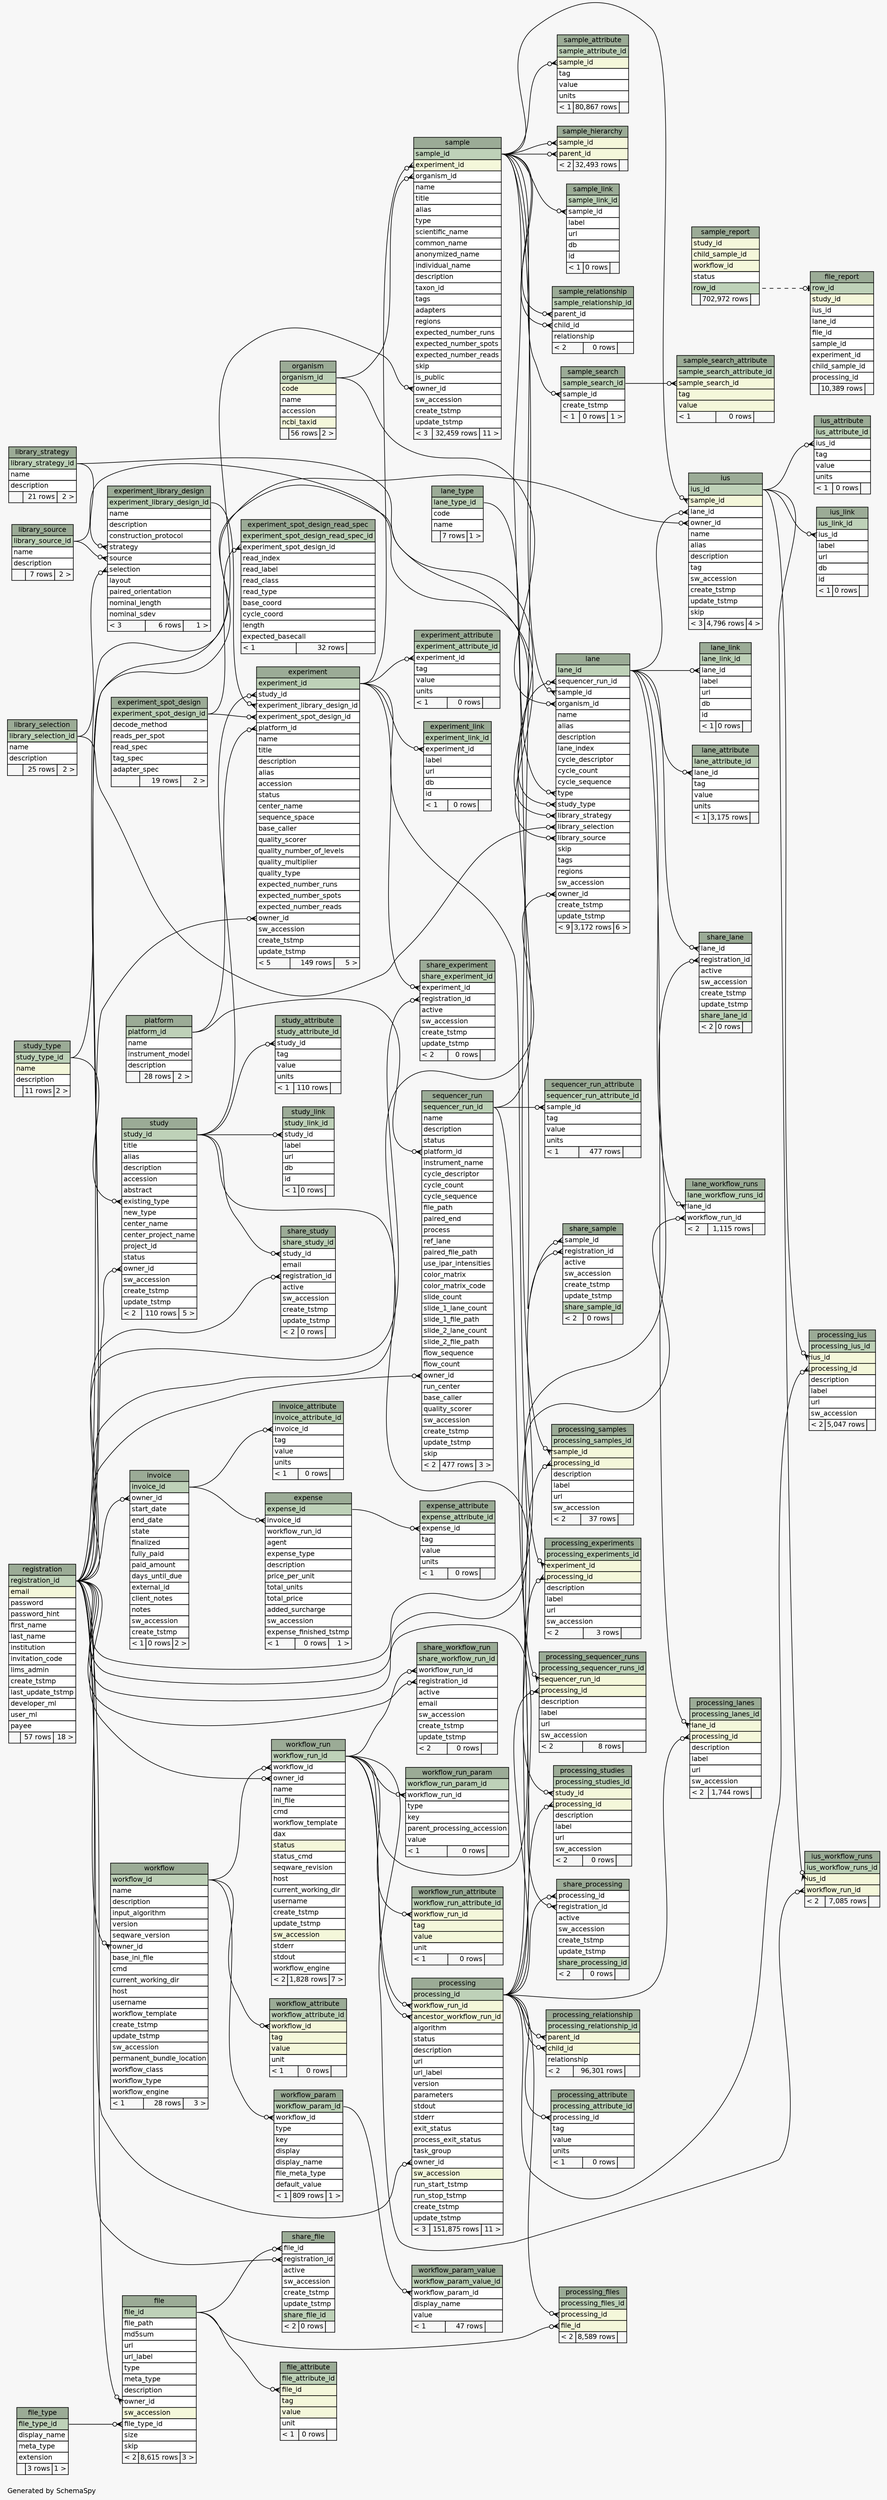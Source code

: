 // dot 2.32.0 on Mac OS X 10.8.3
// SchemaSpy rev 590
digraph "largeImpliedRelationshipsDiagram" {
  graph [
    rankdir="RL"
    bgcolor="#f7f7f7"
    label="\nGenerated by SchemaSpy"
    labeljust="l"
    nodesep="0.18"
    ranksep="0.46"
    fontname="Helvetica"
    fontsize="11"
  ];
  node [
    fontname="Helvetica"
    fontsize="11"
    shape="plaintext"
  ];
  edge [
    arrowsize="0.8"
  ];
  "expense" [
    label=<
    <TABLE BORDER="0" CELLBORDER="1" CELLSPACING="0" BGCOLOR="#ffffff">
      <TR><TD COLSPAN="3" BGCOLOR="#9bab96" ALIGN="CENTER">expense</TD></TR>
      <TR><TD PORT="expense_id" COLSPAN="3" BGCOLOR="#bed1b8" ALIGN="LEFT">expense_id</TD></TR>
      <TR><TD PORT="invoice_id" COLSPAN="3" ALIGN="LEFT">invoice_id</TD></TR>
      <TR><TD PORT="workflow_run_id" COLSPAN="3" ALIGN="LEFT">workflow_run_id</TD></TR>
      <TR><TD PORT="agent" COLSPAN="3" ALIGN="LEFT">agent</TD></TR>
      <TR><TD PORT="expense_type" COLSPAN="3" ALIGN="LEFT">expense_type</TD></TR>
      <TR><TD PORT="description" COLSPAN="3" ALIGN="LEFT">description</TD></TR>
      <TR><TD PORT="price_per_unit" COLSPAN="3" ALIGN="LEFT">price_per_unit</TD></TR>
      <TR><TD PORT="total_units" COLSPAN="3" ALIGN="LEFT">total_units</TD></TR>
      <TR><TD PORT="total_price" COLSPAN="3" ALIGN="LEFT">total_price</TD></TR>
      <TR><TD PORT="added_surcharge" COLSPAN="3" ALIGN="LEFT">added_surcharge</TD></TR>
      <TR><TD PORT="sw_accession" COLSPAN="3" ALIGN="LEFT">sw_accession</TD></TR>
      <TR><TD PORT="expense_finished_tstmp" COLSPAN="3" ALIGN="LEFT">expense_finished_tstmp</TD></TR>
      <TR><TD ALIGN="LEFT" BGCOLOR="#f7f7f7">&lt; 1</TD><TD ALIGN="RIGHT" BGCOLOR="#f7f7f7">0 rows</TD><TD ALIGN="RIGHT" BGCOLOR="#f7f7f7">1 &gt;</TD></TR>
    </TABLE>>
    URL="tables/expense.html"
    tooltip="expense"
  ];
  "expense_attribute" [
    label=<
    <TABLE BORDER="0" CELLBORDER="1" CELLSPACING="0" BGCOLOR="#ffffff">
      <TR><TD COLSPAN="3" BGCOLOR="#9bab96" ALIGN="CENTER">expense_attribute</TD></TR>
      <TR><TD PORT="expense_attribute_id" COLSPAN="3" BGCOLOR="#bed1b8" ALIGN="LEFT">expense_attribute_id</TD></TR>
      <TR><TD PORT="expense_id" COLSPAN="3" ALIGN="LEFT">expense_id</TD></TR>
      <TR><TD PORT="tag" COLSPAN="3" ALIGN="LEFT">tag</TD></TR>
      <TR><TD PORT="value" COLSPAN="3" ALIGN="LEFT">value</TD></TR>
      <TR><TD PORT="units" COLSPAN="3" ALIGN="LEFT">units</TD></TR>
      <TR><TD ALIGN="LEFT" BGCOLOR="#f7f7f7">&lt; 1</TD><TD ALIGN="RIGHT" BGCOLOR="#f7f7f7">0 rows</TD><TD ALIGN="RIGHT" BGCOLOR="#f7f7f7">  </TD></TR>
    </TABLE>>
    URL="tables/expense_attribute.html"
    tooltip="expense_attribute"
  ];
  "experiment" [
    label=<
    <TABLE BORDER="0" CELLBORDER="1" CELLSPACING="0" BGCOLOR="#ffffff">
      <TR><TD COLSPAN="3" BGCOLOR="#9bab96" ALIGN="CENTER">experiment</TD></TR>
      <TR><TD PORT="experiment_id" COLSPAN="3" BGCOLOR="#bed1b8" ALIGN="LEFT">experiment_id</TD></TR>
      <TR><TD PORT="study_id" COLSPAN="3" ALIGN="LEFT">study_id</TD></TR>
      <TR><TD PORT="experiment_library_design_id" COLSPAN="3" ALIGN="LEFT">experiment_library_design_id</TD></TR>
      <TR><TD PORT="experiment_spot_design_id" COLSPAN="3" ALIGN="LEFT">experiment_spot_design_id</TD></TR>
      <TR><TD PORT="platform_id" COLSPAN="3" ALIGN="LEFT">platform_id</TD></TR>
      <TR><TD PORT="name" COLSPAN="3" ALIGN="LEFT">name</TD></TR>
      <TR><TD PORT="title" COLSPAN="3" ALIGN="LEFT">title</TD></TR>
      <TR><TD PORT="description" COLSPAN="3" ALIGN="LEFT">description</TD></TR>
      <TR><TD PORT="alias" COLSPAN="3" ALIGN="LEFT">alias</TD></TR>
      <TR><TD PORT="accession" COLSPAN="3" ALIGN="LEFT">accession</TD></TR>
      <TR><TD PORT="status" COLSPAN="3" ALIGN="LEFT">status</TD></TR>
      <TR><TD PORT="center_name" COLSPAN="3" ALIGN="LEFT">center_name</TD></TR>
      <TR><TD PORT="sequence_space" COLSPAN="3" ALIGN="LEFT">sequence_space</TD></TR>
      <TR><TD PORT="base_caller" COLSPAN="3" ALIGN="LEFT">base_caller</TD></TR>
      <TR><TD PORT="quality_scorer" COLSPAN="3" ALIGN="LEFT">quality_scorer</TD></TR>
      <TR><TD PORT="quality_number_of_levels" COLSPAN="3" ALIGN="LEFT">quality_number_of_levels</TD></TR>
      <TR><TD PORT="quality_multiplier" COLSPAN="3" ALIGN="LEFT">quality_multiplier</TD></TR>
      <TR><TD PORT="quality_type" COLSPAN="3" ALIGN="LEFT">quality_type</TD></TR>
      <TR><TD PORT="expected_number_runs" COLSPAN="3" ALIGN="LEFT">expected_number_runs</TD></TR>
      <TR><TD PORT="expected_number_spots" COLSPAN="3" ALIGN="LEFT">expected_number_spots</TD></TR>
      <TR><TD PORT="expected_number_reads" COLSPAN="3" ALIGN="LEFT">expected_number_reads</TD></TR>
      <TR><TD PORT="owner_id" COLSPAN="3" ALIGN="LEFT">owner_id</TD></TR>
      <TR><TD PORT="sw_accession" COLSPAN="3" ALIGN="LEFT">sw_accession</TD></TR>
      <TR><TD PORT="create_tstmp" COLSPAN="3" ALIGN="LEFT">create_tstmp</TD></TR>
      <TR><TD PORT="update_tstmp" COLSPAN="3" ALIGN="LEFT">update_tstmp</TD></TR>
      <TR><TD ALIGN="LEFT" BGCOLOR="#f7f7f7">&lt; 5</TD><TD ALIGN="RIGHT" BGCOLOR="#f7f7f7">149 rows</TD><TD ALIGN="RIGHT" BGCOLOR="#f7f7f7">5 &gt;</TD></TR>
    </TABLE>>
    URL="tables/experiment.html"
    tooltip="experiment"
  ];
  "experiment_attribute" [
    label=<
    <TABLE BORDER="0" CELLBORDER="1" CELLSPACING="0" BGCOLOR="#ffffff">
      <TR><TD COLSPAN="3" BGCOLOR="#9bab96" ALIGN="CENTER">experiment_attribute</TD></TR>
      <TR><TD PORT="experiment_attribute_id" COLSPAN="3" BGCOLOR="#bed1b8" ALIGN="LEFT">experiment_attribute_id</TD></TR>
      <TR><TD PORT="experiment_id" COLSPAN="3" ALIGN="LEFT">experiment_id</TD></TR>
      <TR><TD PORT="tag" COLSPAN="3" ALIGN="LEFT">tag</TD></TR>
      <TR><TD PORT="value" COLSPAN="3" ALIGN="LEFT">value</TD></TR>
      <TR><TD PORT="units" COLSPAN="3" ALIGN="LEFT">units</TD></TR>
      <TR><TD ALIGN="LEFT" BGCOLOR="#f7f7f7">&lt; 1</TD><TD ALIGN="RIGHT" BGCOLOR="#f7f7f7">0 rows</TD><TD ALIGN="RIGHT" BGCOLOR="#f7f7f7">  </TD></TR>
    </TABLE>>
    URL="tables/experiment_attribute.html"
    tooltip="experiment_attribute"
  ];
  "experiment_library_design" [
    label=<
    <TABLE BORDER="0" CELLBORDER="1" CELLSPACING="0" BGCOLOR="#ffffff">
      <TR><TD COLSPAN="3" BGCOLOR="#9bab96" ALIGN="CENTER">experiment_library_design</TD></TR>
      <TR><TD PORT="experiment_library_design_id" COLSPAN="3" BGCOLOR="#bed1b8" ALIGN="LEFT">experiment_library_design_id</TD></TR>
      <TR><TD PORT="name" COLSPAN="3" ALIGN="LEFT">name</TD></TR>
      <TR><TD PORT="description" COLSPAN="3" ALIGN="LEFT">description</TD></TR>
      <TR><TD PORT="construction_protocol" COLSPAN="3" ALIGN="LEFT">construction_protocol</TD></TR>
      <TR><TD PORT="strategy" COLSPAN="3" ALIGN="LEFT">strategy</TD></TR>
      <TR><TD PORT="source" COLSPAN="3" ALIGN="LEFT">source</TD></TR>
      <TR><TD PORT="selection" COLSPAN="3" ALIGN="LEFT">selection</TD></TR>
      <TR><TD PORT="layout" COLSPAN="3" ALIGN="LEFT">layout</TD></TR>
      <TR><TD PORT="paired_orientation" COLSPAN="3" ALIGN="LEFT">paired_orientation</TD></TR>
      <TR><TD PORT="nominal_length" COLSPAN="3" ALIGN="LEFT">nominal_length</TD></TR>
      <TR><TD PORT="nominal_sdev" COLSPAN="3" ALIGN="LEFT">nominal_sdev</TD></TR>
      <TR><TD ALIGN="LEFT" BGCOLOR="#f7f7f7">&lt; 3</TD><TD ALIGN="RIGHT" BGCOLOR="#f7f7f7">6 rows</TD><TD ALIGN="RIGHT" BGCOLOR="#f7f7f7">1 &gt;</TD></TR>
    </TABLE>>
    URL="tables/experiment_library_design.html"
    tooltip="experiment_library_design"
  ];
  "experiment_link" [
    label=<
    <TABLE BORDER="0" CELLBORDER="1" CELLSPACING="0" BGCOLOR="#ffffff">
      <TR><TD COLSPAN="3" BGCOLOR="#9bab96" ALIGN="CENTER">experiment_link</TD></TR>
      <TR><TD PORT="experiment_link_id" COLSPAN="3" BGCOLOR="#bed1b8" ALIGN="LEFT">experiment_link_id</TD></TR>
      <TR><TD PORT="experiment_id" COLSPAN="3" ALIGN="LEFT">experiment_id</TD></TR>
      <TR><TD PORT="label" COLSPAN="3" ALIGN="LEFT">label</TD></TR>
      <TR><TD PORT="url" COLSPAN="3" ALIGN="LEFT">url</TD></TR>
      <TR><TD PORT="db" COLSPAN="3" ALIGN="LEFT">db</TD></TR>
      <TR><TD PORT="id" COLSPAN="3" ALIGN="LEFT">id</TD></TR>
      <TR><TD ALIGN="LEFT" BGCOLOR="#f7f7f7">&lt; 1</TD><TD ALIGN="RIGHT" BGCOLOR="#f7f7f7">0 rows</TD><TD ALIGN="RIGHT" BGCOLOR="#f7f7f7">  </TD></TR>
    </TABLE>>
    URL="tables/experiment_link.html"
    tooltip="experiment_link"
  ];
  "experiment_spot_design" [
    label=<
    <TABLE BORDER="0" CELLBORDER="1" CELLSPACING="0" BGCOLOR="#ffffff">
      <TR><TD COLSPAN="3" BGCOLOR="#9bab96" ALIGN="CENTER">experiment_spot_design</TD></TR>
      <TR><TD PORT="experiment_spot_design_id" COLSPAN="3" BGCOLOR="#bed1b8" ALIGN="LEFT">experiment_spot_design_id</TD></TR>
      <TR><TD PORT="decode_method" COLSPAN="3" ALIGN="LEFT">decode_method</TD></TR>
      <TR><TD PORT="reads_per_spot" COLSPAN="3" ALIGN="LEFT">reads_per_spot</TD></TR>
      <TR><TD PORT="read_spec" COLSPAN="3" ALIGN="LEFT">read_spec</TD></TR>
      <TR><TD PORT="tag_spec" COLSPAN="3" ALIGN="LEFT">tag_spec</TD></TR>
      <TR><TD PORT="adapter_spec" COLSPAN="3" ALIGN="LEFT">adapter_spec</TD></TR>
      <TR><TD ALIGN="LEFT" BGCOLOR="#f7f7f7">  </TD><TD ALIGN="RIGHT" BGCOLOR="#f7f7f7">19 rows</TD><TD ALIGN="RIGHT" BGCOLOR="#f7f7f7">2 &gt;</TD></TR>
    </TABLE>>
    URL="tables/experiment_spot_design.html"
    tooltip="experiment_spot_design"
  ];
  "experiment_spot_design_read_spec" [
    label=<
    <TABLE BORDER="0" CELLBORDER="1" CELLSPACING="0" BGCOLOR="#ffffff">
      <TR><TD COLSPAN="3" BGCOLOR="#9bab96" ALIGN="CENTER">experiment_spot_design_read_spec</TD></TR>
      <TR><TD PORT="experiment_spot_design_read_spec_id" COLSPAN="3" BGCOLOR="#bed1b8" ALIGN="LEFT">experiment_spot_design_read_spec_id</TD></TR>
      <TR><TD PORT="experiment_spot_design_id" COLSPAN="3" ALIGN="LEFT">experiment_spot_design_id</TD></TR>
      <TR><TD PORT="read_index" COLSPAN="3" ALIGN="LEFT">read_index</TD></TR>
      <TR><TD PORT="read_label" COLSPAN="3" ALIGN="LEFT">read_label</TD></TR>
      <TR><TD PORT="read_class" COLSPAN="3" ALIGN="LEFT">read_class</TD></TR>
      <TR><TD PORT="read_type" COLSPAN="3" ALIGN="LEFT">read_type</TD></TR>
      <TR><TD PORT="base_coord" COLSPAN="3" ALIGN="LEFT">base_coord</TD></TR>
      <TR><TD PORT="cycle_coord" COLSPAN="3" ALIGN="LEFT">cycle_coord</TD></TR>
      <TR><TD PORT="length" COLSPAN="3" ALIGN="LEFT">length</TD></TR>
      <TR><TD PORT="expected_basecall" COLSPAN="3" ALIGN="LEFT">expected_basecall</TD></TR>
      <TR><TD ALIGN="LEFT" BGCOLOR="#f7f7f7">&lt; 1</TD><TD ALIGN="RIGHT" BGCOLOR="#f7f7f7">32 rows</TD><TD ALIGN="RIGHT" BGCOLOR="#f7f7f7">  </TD></TR>
    </TABLE>>
    URL="tables/experiment_spot_design_read_spec.html"
    tooltip="experiment_spot_design_read_spec"
  ];
  "file" [
    label=<
    <TABLE BORDER="0" CELLBORDER="1" CELLSPACING="0" BGCOLOR="#ffffff">
      <TR><TD COLSPAN="3" BGCOLOR="#9bab96" ALIGN="CENTER">file</TD></TR>
      <TR><TD PORT="file_id" COLSPAN="3" BGCOLOR="#bed1b8" ALIGN="LEFT">file_id</TD></TR>
      <TR><TD PORT="file_path" COLSPAN="3" ALIGN="LEFT">file_path</TD></TR>
      <TR><TD PORT="md5sum" COLSPAN="3" ALIGN="LEFT">md5sum</TD></TR>
      <TR><TD PORT="url" COLSPAN="3" ALIGN="LEFT">url</TD></TR>
      <TR><TD PORT="url_label" COLSPAN="3" ALIGN="LEFT">url_label</TD></TR>
      <TR><TD PORT="type" COLSPAN="3" ALIGN="LEFT">type</TD></TR>
      <TR><TD PORT="meta_type" COLSPAN="3" ALIGN="LEFT">meta_type</TD></TR>
      <TR><TD PORT="description" COLSPAN="3" ALIGN="LEFT">description</TD></TR>
      <TR><TD PORT="owner_id" COLSPAN="3" ALIGN="LEFT">owner_id</TD></TR>
      <TR><TD PORT="sw_accession" COLSPAN="3" BGCOLOR="#f4f7da" ALIGN="LEFT">sw_accession</TD></TR>
      <TR><TD PORT="file_type_id" COLSPAN="3" ALIGN="LEFT">file_type_id</TD></TR>
      <TR><TD PORT="size" COLSPAN="3" ALIGN="LEFT">size</TD></TR>
      <TR><TD PORT="skip" COLSPAN="3" ALIGN="LEFT">skip</TD></TR>
      <TR><TD ALIGN="LEFT" BGCOLOR="#f7f7f7">&lt; 2</TD><TD ALIGN="RIGHT" BGCOLOR="#f7f7f7">8,615 rows</TD><TD ALIGN="RIGHT" BGCOLOR="#f7f7f7">3 &gt;</TD></TR>
    </TABLE>>
    URL="tables/file.html"
    tooltip="file"
  ];
  "file_attribute" [
    label=<
    <TABLE BORDER="0" CELLBORDER="1" CELLSPACING="0" BGCOLOR="#ffffff">
      <TR><TD COLSPAN="3" BGCOLOR="#9bab96" ALIGN="CENTER">file_attribute</TD></TR>
      <TR><TD PORT="file_attribute_id" COLSPAN="3" BGCOLOR="#bed1b8" ALIGN="LEFT">file_attribute_id</TD></TR>
      <TR><TD PORT="file_id" COLSPAN="3" BGCOLOR="#f4f7da" ALIGN="LEFT">file_id</TD></TR>
      <TR><TD PORT="tag" COLSPAN="3" BGCOLOR="#f4f7da" ALIGN="LEFT">tag</TD></TR>
      <TR><TD PORT="value" COLSPAN="3" BGCOLOR="#f4f7da" ALIGN="LEFT">value</TD></TR>
      <TR><TD PORT="unit" COLSPAN="3" ALIGN="LEFT">unit</TD></TR>
      <TR><TD ALIGN="LEFT" BGCOLOR="#f7f7f7">&lt; 1</TD><TD ALIGN="RIGHT" BGCOLOR="#f7f7f7">0 rows</TD><TD ALIGN="RIGHT" BGCOLOR="#f7f7f7">  </TD></TR>
    </TABLE>>
    URL="tables/file_attribute.html"
    tooltip="file_attribute"
  ];
  "file_report" [
    label=<
    <TABLE BORDER="0" CELLBORDER="1" CELLSPACING="0" BGCOLOR="#ffffff">
      <TR><TD COLSPAN="3" BGCOLOR="#9bab96" ALIGN="CENTER">file_report</TD></TR>
      <TR><TD PORT="row_id" COLSPAN="3" BGCOLOR="#bed1b8" ALIGN="LEFT">row_id</TD></TR>
      <TR><TD PORT="study_id" COLSPAN="3" BGCOLOR="#f4f7da" ALIGN="LEFT">study_id</TD></TR>
      <TR><TD PORT="ius_id" COLSPAN="3" ALIGN="LEFT">ius_id</TD></TR>
      <TR><TD PORT="lane_id" COLSPAN="3" ALIGN="LEFT">lane_id</TD></TR>
      <TR><TD PORT="file_id" COLSPAN="3" ALIGN="LEFT">file_id</TD></TR>
      <TR><TD PORT="sample_id" COLSPAN="3" ALIGN="LEFT">sample_id</TD></TR>
      <TR><TD PORT="experiment_id" COLSPAN="3" ALIGN="LEFT">experiment_id</TD></TR>
      <TR><TD PORT="child_sample_id" COLSPAN="3" ALIGN="LEFT">child_sample_id</TD></TR>
      <TR><TD PORT="processing_id" COLSPAN="3" ALIGN="LEFT">processing_id</TD></TR>
      <TR><TD ALIGN="LEFT" BGCOLOR="#f7f7f7">  </TD><TD ALIGN="RIGHT" BGCOLOR="#f7f7f7">10,389 rows</TD><TD ALIGN="RIGHT" BGCOLOR="#f7f7f7">  </TD></TR>
    </TABLE>>
    URL="tables/file_report.html"
    tooltip="file_report"
  ];
  "file_type" [
    label=<
    <TABLE BORDER="0" CELLBORDER="1" CELLSPACING="0" BGCOLOR="#ffffff">
      <TR><TD COLSPAN="3" BGCOLOR="#9bab96" ALIGN="CENTER">file_type</TD></TR>
      <TR><TD PORT="file_type_id" COLSPAN="3" BGCOLOR="#bed1b8" ALIGN="LEFT">file_type_id</TD></TR>
      <TR><TD PORT="display_name" COLSPAN="3" ALIGN="LEFT">display_name</TD></TR>
      <TR><TD PORT="meta_type" COLSPAN="3" ALIGN="LEFT">meta_type</TD></TR>
      <TR><TD PORT="extension" COLSPAN="3" ALIGN="LEFT">extension</TD></TR>
      <TR><TD ALIGN="LEFT" BGCOLOR="#f7f7f7">  </TD><TD ALIGN="RIGHT" BGCOLOR="#f7f7f7">3 rows</TD><TD ALIGN="RIGHT" BGCOLOR="#f7f7f7">1 &gt;</TD></TR>
    </TABLE>>
    URL="tables/file_type.html"
    tooltip="file_type"
  ];
  "invoice" [
    label=<
    <TABLE BORDER="0" CELLBORDER="1" CELLSPACING="0" BGCOLOR="#ffffff">
      <TR><TD COLSPAN="3" BGCOLOR="#9bab96" ALIGN="CENTER">invoice</TD></TR>
      <TR><TD PORT="invoice_id" COLSPAN="3" BGCOLOR="#bed1b8" ALIGN="LEFT">invoice_id</TD></TR>
      <TR><TD PORT="owner_id" COLSPAN="3" ALIGN="LEFT">owner_id</TD></TR>
      <TR><TD PORT="start_date" COLSPAN="3" ALIGN="LEFT">start_date</TD></TR>
      <TR><TD PORT="end_date" COLSPAN="3" ALIGN="LEFT">end_date</TD></TR>
      <TR><TD PORT="state" COLSPAN="3" ALIGN="LEFT">state</TD></TR>
      <TR><TD PORT="finalized" COLSPAN="3" ALIGN="LEFT">finalized</TD></TR>
      <TR><TD PORT="fully_paid" COLSPAN="3" ALIGN="LEFT">fully_paid</TD></TR>
      <TR><TD PORT="paid_amount" COLSPAN="3" ALIGN="LEFT">paid_amount</TD></TR>
      <TR><TD PORT="days_until_due" COLSPAN="3" ALIGN="LEFT">days_until_due</TD></TR>
      <TR><TD PORT="external_id" COLSPAN="3" ALIGN="LEFT">external_id</TD></TR>
      <TR><TD PORT="client_notes" COLSPAN="3" ALIGN="LEFT">client_notes</TD></TR>
      <TR><TD PORT="notes" COLSPAN="3" ALIGN="LEFT">notes</TD></TR>
      <TR><TD PORT="sw_accession" COLSPAN="3" ALIGN="LEFT">sw_accession</TD></TR>
      <TR><TD PORT="create_tstmp" COLSPAN="3" ALIGN="LEFT">create_tstmp</TD></TR>
      <TR><TD ALIGN="LEFT" BGCOLOR="#f7f7f7">&lt; 1</TD><TD ALIGN="RIGHT" BGCOLOR="#f7f7f7">0 rows</TD><TD ALIGN="RIGHT" BGCOLOR="#f7f7f7">2 &gt;</TD></TR>
    </TABLE>>
    URL="tables/invoice.html"
    tooltip="invoice"
  ];
  "invoice_attribute" [
    label=<
    <TABLE BORDER="0" CELLBORDER="1" CELLSPACING="0" BGCOLOR="#ffffff">
      <TR><TD COLSPAN="3" BGCOLOR="#9bab96" ALIGN="CENTER">invoice_attribute</TD></TR>
      <TR><TD PORT="invoice_attribute_id" COLSPAN="3" BGCOLOR="#bed1b8" ALIGN="LEFT">invoice_attribute_id</TD></TR>
      <TR><TD PORT="invoice_id" COLSPAN="3" ALIGN="LEFT">invoice_id</TD></TR>
      <TR><TD PORT="tag" COLSPAN="3" ALIGN="LEFT">tag</TD></TR>
      <TR><TD PORT="value" COLSPAN="3" ALIGN="LEFT">value</TD></TR>
      <TR><TD PORT="units" COLSPAN="3" ALIGN="LEFT">units</TD></TR>
      <TR><TD ALIGN="LEFT" BGCOLOR="#f7f7f7">&lt; 1</TD><TD ALIGN="RIGHT" BGCOLOR="#f7f7f7">0 rows</TD><TD ALIGN="RIGHT" BGCOLOR="#f7f7f7">  </TD></TR>
    </TABLE>>
    URL="tables/invoice_attribute.html"
    tooltip="invoice_attribute"
  ];
  "ius" [
    label=<
    <TABLE BORDER="0" CELLBORDER="1" CELLSPACING="0" BGCOLOR="#ffffff">
      <TR><TD COLSPAN="3" BGCOLOR="#9bab96" ALIGN="CENTER">ius</TD></TR>
      <TR><TD PORT="ius_id" COLSPAN="3" BGCOLOR="#bed1b8" ALIGN="LEFT">ius_id</TD></TR>
      <TR><TD PORT="sample_id" COLSPAN="3" BGCOLOR="#f4f7da" ALIGN="LEFT">sample_id</TD></TR>
      <TR><TD PORT="lane_id" COLSPAN="3" ALIGN="LEFT">lane_id</TD></TR>
      <TR><TD PORT="owner_id" COLSPAN="3" ALIGN="LEFT">owner_id</TD></TR>
      <TR><TD PORT="name" COLSPAN="3" ALIGN="LEFT">name</TD></TR>
      <TR><TD PORT="alias" COLSPAN="3" ALIGN="LEFT">alias</TD></TR>
      <TR><TD PORT="description" COLSPAN="3" ALIGN="LEFT">description</TD></TR>
      <TR><TD PORT="tag" COLSPAN="3" ALIGN="LEFT">tag</TD></TR>
      <TR><TD PORT="sw_accession" COLSPAN="3" ALIGN="LEFT">sw_accession</TD></TR>
      <TR><TD PORT="create_tstmp" COLSPAN="3" ALIGN="LEFT">create_tstmp</TD></TR>
      <TR><TD PORT="update_tstmp" COLSPAN="3" ALIGN="LEFT">update_tstmp</TD></TR>
      <TR><TD PORT="skip" COLSPAN="3" ALIGN="LEFT">skip</TD></TR>
      <TR><TD ALIGN="LEFT" BGCOLOR="#f7f7f7">&lt; 3</TD><TD ALIGN="RIGHT" BGCOLOR="#f7f7f7">4,796 rows</TD><TD ALIGN="RIGHT" BGCOLOR="#f7f7f7">4 &gt;</TD></TR>
    </TABLE>>
    URL="tables/ius.html"
    tooltip="ius"
  ];
  "ius_attribute" [
    label=<
    <TABLE BORDER="0" CELLBORDER="1" CELLSPACING="0" BGCOLOR="#ffffff">
      <TR><TD COLSPAN="3" BGCOLOR="#9bab96" ALIGN="CENTER">ius_attribute</TD></TR>
      <TR><TD PORT="ius_attribute_id" COLSPAN="3" BGCOLOR="#bed1b8" ALIGN="LEFT">ius_attribute_id</TD></TR>
      <TR><TD PORT="ius_id" COLSPAN="3" ALIGN="LEFT">ius_id</TD></TR>
      <TR><TD PORT="tag" COLSPAN="3" ALIGN="LEFT">tag</TD></TR>
      <TR><TD PORT="value" COLSPAN="3" ALIGN="LEFT">value</TD></TR>
      <TR><TD PORT="units" COLSPAN="3" ALIGN="LEFT">units</TD></TR>
      <TR><TD ALIGN="LEFT" BGCOLOR="#f7f7f7">&lt; 1</TD><TD ALIGN="RIGHT" BGCOLOR="#f7f7f7">0 rows</TD><TD ALIGN="RIGHT" BGCOLOR="#f7f7f7">  </TD></TR>
    </TABLE>>
    URL="tables/ius_attribute.html"
    tooltip="ius_attribute"
  ];
  "ius_link" [
    label=<
    <TABLE BORDER="0" CELLBORDER="1" CELLSPACING="0" BGCOLOR="#ffffff">
      <TR><TD COLSPAN="3" BGCOLOR="#9bab96" ALIGN="CENTER">ius_link</TD></TR>
      <TR><TD PORT="ius_link_id" COLSPAN="3" BGCOLOR="#bed1b8" ALIGN="LEFT">ius_link_id</TD></TR>
      <TR><TD PORT="ius_id" COLSPAN="3" ALIGN="LEFT">ius_id</TD></TR>
      <TR><TD PORT="label" COLSPAN="3" ALIGN="LEFT">label</TD></TR>
      <TR><TD PORT="url" COLSPAN="3" ALIGN="LEFT">url</TD></TR>
      <TR><TD PORT="db" COLSPAN="3" ALIGN="LEFT">db</TD></TR>
      <TR><TD PORT="id" COLSPAN="3" ALIGN="LEFT">id</TD></TR>
      <TR><TD ALIGN="LEFT" BGCOLOR="#f7f7f7">&lt; 1</TD><TD ALIGN="RIGHT" BGCOLOR="#f7f7f7">0 rows</TD><TD ALIGN="RIGHT" BGCOLOR="#f7f7f7">  </TD></TR>
    </TABLE>>
    URL="tables/ius_link.html"
    tooltip="ius_link"
  ];
  "ius_workflow_runs" [
    label=<
    <TABLE BORDER="0" CELLBORDER="1" CELLSPACING="0" BGCOLOR="#ffffff">
      <TR><TD COLSPAN="3" BGCOLOR="#9bab96" ALIGN="CENTER">ius_workflow_runs</TD></TR>
      <TR><TD PORT="ius_workflow_runs_id" COLSPAN="3" BGCOLOR="#bed1b8" ALIGN="LEFT">ius_workflow_runs_id</TD></TR>
      <TR><TD PORT="ius_id" COLSPAN="3" BGCOLOR="#f4f7da" ALIGN="LEFT">ius_id</TD></TR>
      <TR><TD PORT="workflow_run_id" COLSPAN="3" BGCOLOR="#f4f7da" ALIGN="LEFT">workflow_run_id</TD></TR>
      <TR><TD ALIGN="LEFT" BGCOLOR="#f7f7f7">&lt; 2</TD><TD ALIGN="RIGHT" BGCOLOR="#f7f7f7">7,085 rows</TD><TD ALIGN="RIGHT" BGCOLOR="#f7f7f7">  </TD></TR>
    </TABLE>>
    URL="tables/ius_workflow_runs.html"
    tooltip="ius_workflow_runs"
  ];
  "lane" [
    label=<
    <TABLE BORDER="0" CELLBORDER="1" CELLSPACING="0" BGCOLOR="#ffffff">
      <TR><TD COLSPAN="3" BGCOLOR="#9bab96" ALIGN="CENTER">lane</TD></TR>
      <TR><TD PORT="lane_id" COLSPAN="3" BGCOLOR="#bed1b8" ALIGN="LEFT">lane_id</TD></TR>
      <TR><TD PORT="sequencer_run_id" COLSPAN="3" ALIGN="LEFT">sequencer_run_id</TD></TR>
      <TR><TD PORT="sample_id" COLSPAN="3" ALIGN="LEFT">sample_id</TD></TR>
      <TR><TD PORT="organism_id" COLSPAN="3" ALIGN="LEFT">organism_id</TD></TR>
      <TR><TD PORT="name" COLSPAN="3" ALIGN="LEFT">name</TD></TR>
      <TR><TD PORT="alias" COLSPAN="3" ALIGN="LEFT">alias</TD></TR>
      <TR><TD PORT="description" COLSPAN="3" ALIGN="LEFT">description</TD></TR>
      <TR><TD PORT="lane_index" COLSPAN="3" ALIGN="LEFT">lane_index</TD></TR>
      <TR><TD PORT="cycle_descriptor" COLSPAN="3" ALIGN="LEFT">cycle_descriptor</TD></TR>
      <TR><TD PORT="cycle_count" COLSPAN="3" ALIGN="LEFT">cycle_count</TD></TR>
      <TR><TD PORT="cycle_sequence" COLSPAN="3" ALIGN="LEFT">cycle_sequence</TD></TR>
      <TR><TD PORT="type" COLSPAN="3" ALIGN="LEFT">type</TD></TR>
      <TR><TD PORT="study_type" COLSPAN="3" ALIGN="LEFT">study_type</TD></TR>
      <TR><TD PORT="library_strategy" COLSPAN="3" ALIGN="LEFT">library_strategy</TD></TR>
      <TR><TD PORT="library_selection" COLSPAN="3" ALIGN="LEFT">library_selection</TD></TR>
      <TR><TD PORT="library_source" COLSPAN="3" ALIGN="LEFT">library_source</TD></TR>
      <TR><TD PORT="skip" COLSPAN="3" ALIGN="LEFT">skip</TD></TR>
      <TR><TD PORT="tags" COLSPAN="3" ALIGN="LEFT">tags</TD></TR>
      <TR><TD PORT="regions" COLSPAN="3" ALIGN="LEFT">regions</TD></TR>
      <TR><TD PORT="sw_accession" COLSPAN="3" ALIGN="LEFT">sw_accession</TD></TR>
      <TR><TD PORT="owner_id" COLSPAN="3" ALIGN="LEFT">owner_id</TD></TR>
      <TR><TD PORT="create_tstmp" COLSPAN="3" ALIGN="LEFT">create_tstmp</TD></TR>
      <TR><TD PORT="update_tstmp" COLSPAN="3" ALIGN="LEFT">update_tstmp</TD></TR>
      <TR><TD ALIGN="LEFT" BGCOLOR="#f7f7f7">&lt; 9</TD><TD ALIGN="RIGHT" BGCOLOR="#f7f7f7">3,172 rows</TD><TD ALIGN="RIGHT" BGCOLOR="#f7f7f7">6 &gt;</TD></TR>
    </TABLE>>
    URL="tables/lane.html"
    tooltip="lane"
  ];
  "lane_attribute" [
    label=<
    <TABLE BORDER="0" CELLBORDER="1" CELLSPACING="0" BGCOLOR="#ffffff">
      <TR><TD COLSPAN="3" BGCOLOR="#9bab96" ALIGN="CENTER">lane_attribute</TD></TR>
      <TR><TD PORT="lane_attribute_id" COLSPAN="3" BGCOLOR="#bed1b8" ALIGN="LEFT">lane_attribute_id</TD></TR>
      <TR><TD PORT="lane_id" COLSPAN="3" ALIGN="LEFT">lane_id</TD></TR>
      <TR><TD PORT="tag" COLSPAN="3" ALIGN="LEFT">tag</TD></TR>
      <TR><TD PORT="value" COLSPAN="3" ALIGN="LEFT">value</TD></TR>
      <TR><TD PORT="units" COLSPAN="3" ALIGN="LEFT">units</TD></TR>
      <TR><TD ALIGN="LEFT" BGCOLOR="#f7f7f7">&lt; 1</TD><TD ALIGN="RIGHT" BGCOLOR="#f7f7f7">3,175 rows</TD><TD ALIGN="RIGHT" BGCOLOR="#f7f7f7">  </TD></TR>
    </TABLE>>
    URL="tables/lane_attribute.html"
    tooltip="lane_attribute"
  ];
  "lane_link" [
    label=<
    <TABLE BORDER="0" CELLBORDER="1" CELLSPACING="0" BGCOLOR="#ffffff">
      <TR><TD COLSPAN="3" BGCOLOR="#9bab96" ALIGN="CENTER">lane_link</TD></TR>
      <TR><TD PORT="lane_link_id" COLSPAN="3" BGCOLOR="#bed1b8" ALIGN="LEFT">lane_link_id</TD></TR>
      <TR><TD PORT="lane_id" COLSPAN="3" ALIGN="LEFT">lane_id</TD></TR>
      <TR><TD PORT="label" COLSPAN="3" ALIGN="LEFT">label</TD></TR>
      <TR><TD PORT="url" COLSPAN="3" ALIGN="LEFT">url</TD></TR>
      <TR><TD PORT="db" COLSPAN="3" ALIGN="LEFT">db</TD></TR>
      <TR><TD PORT="id" COLSPAN="3" ALIGN="LEFT">id</TD></TR>
      <TR><TD ALIGN="LEFT" BGCOLOR="#f7f7f7">&lt; 1</TD><TD ALIGN="RIGHT" BGCOLOR="#f7f7f7">0 rows</TD><TD ALIGN="RIGHT" BGCOLOR="#f7f7f7">  </TD></TR>
    </TABLE>>
    URL="tables/lane_link.html"
    tooltip="lane_link"
  ];
  "lane_type" [
    label=<
    <TABLE BORDER="0" CELLBORDER="1" CELLSPACING="0" BGCOLOR="#ffffff">
      <TR><TD COLSPAN="3" BGCOLOR="#9bab96" ALIGN="CENTER">lane_type</TD></TR>
      <TR><TD PORT="lane_type_id" COLSPAN="3" BGCOLOR="#bed1b8" ALIGN="LEFT">lane_type_id</TD></TR>
      <TR><TD PORT="code" COLSPAN="3" ALIGN="LEFT">code</TD></TR>
      <TR><TD PORT="name" COLSPAN="3" ALIGN="LEFT">name</TD></TR>
      <TR><TD ALIGN="LEFT" BGCOLOR="#f7f7f7">  </TD><TD ALIGN="RIGHT" BGCOLOR="#f7f7f7">7 rows</TD><TD ALIGN="RIGHT" BGCOLOR="#f7f7f7">1 &gt;</TD></TR>
    </TABLE>>
    URL="tables/lane_type.html"
    tooltip="lane_type"
  ];
  "lane_workflow_runs" [
    label=<
    <TABLE BORDER="0" CELLBORDER="1" CELLSPACING="0" BGCOLOR="#ffffff">
      <TR><TD COLSPAN="3" BGCOLOR="#9bab96" ALIGN="CENTER">lane_workflow_runs</TD></TR>
      <TR><TD PORT="lane_workflow_runs_id" COLSPAN="3" BGCOLOR="#bed1b8" ALIGN="LEFT">lane_workflow_runs_id</TD></TR>
      <TR><TD PORT="lane_id" COLSPAN="3" ALIGN="LEFT">lane_id</TD></TR>
      <TR><TD PORT="workflow_run_id" COLSPAN="3" ALIGN="LEFT">workflow_run_id</TD></TR>
      <TR><TD ALIGN="LEFT" BGCOLOR="#f7f7f7">&lt; 2</TD><TD ALIGN="RIGHT" BGCOLOR="#f7f7f7">1,115 rows</TD><TD ALIGN="RIGHT" BGCOLOR="#f7f7f7">  </TD></TR>
    </TABLE>>
    URL="tables/lane_workflow_runs.html"
    tooltip="lane_workflow_runs"
  ];
  "library_selection" [
    label=<
    <TABLE BORDER="0" CELLBORDER="1" CELLSPACING="0" BGCOLOR="#ffffff">
      <TR><TD COLSPAN="3" BGCOLOR="#9bab96" ALIGN="CENTER">library_selection</TD></TR>
      <TR><TD PORT="library_selection_id" COLSPAN="3" BGCOLOR="#bed1b8" ALIGN="LEFT">library_selection_id</TD></TR>
      <TR><TD PORT="name" COLSPAN="3" ALIGN="LEFT">name</TD></TR>
      <TR><TD PORT="description" COLSPAN="3" ALIGN="LEFT">description</TD></TR>
      <TR><TD ALIGN="LEFT" BGCOLOR="#f7f7f7">  </TD><TD ALIGN="RIGHT" BGCOLOR="#f7f7f7">25 rows</TD><TD ALIGN="RIGHT" BGCOLOR="#f7f7f7">2 &gt;</TD></TR>
    </TABLE>>
    URL="tables/library_selection.html"
    tooltip="library_selection"
  ];
  "library_source" [
    label=<
    <TABLE BORDER="0" CELLBORDER="1" CELLSPACING="0" BGCOLOR="#ffffff">
      <TR><TD COLSPAN="3" BGCOLOR="#9bab96" ALIGN="CENTER">library_source</TD></TR>
      <TR><TD PORT="library_source_id" COLSPAN="3" BGCOLOR="#bed1b8" ALIGN="LEFT">library_source_id</TD></TR>
      <TR><TD PORT="name" COLSPAN="3" ALIGN="LEFT">name</TD></TR>
      <TR><TD PORT="description" COLSPAN="3" ALIGN="LEFT">description</TD></TR>
      <TR><TD ALIGN="LEFT" BGCOLOR="#f7f7f7">  </TD><TD ALIGN="RIGHT" BGCOLOR="#f7f7f7">7 rows</TD><TD ALIGN="RIGHT" BGCOLOR="#f7f7f7">2 &gt;</TD></TR>
    </TABLE>>
    URL="tables/library_source.html"
    tooltip="library_source"
  ];
  "library_strategy" [
    label=<
    <TABLE BORDER="0" CELLBORDER="1" CELLSPACING="0" BGCOLOR="#ffffff">
      <TR><TD COLSPAN="3" BGCOLOR="#9bab96" ALIGN="CENTER">library_strategy</TD></TR>
      <TR><TD PORT="library_strategy_id" COLSPAN="3" BGCOLOR="#bed1b8" ALIGN="LEFT">library_strategy_id</TD></TR>
      <TR><TD PORT="name" COLSPAN="3" ALIGN="LEFT">name</TD></TR>
      <TR><TD PORT="description" COLSPAN="3" ALIGN="LEFT">description</TD></TR>
      <TR><TD ALIGN="LEFT" BGCOLOR="#f7f7f7">  </TD><TD ALIGN="RIGHT" BGCOLOR="#f7f7f7">21 rows</TD><TD ALIGN="RIGHT" BGCOLOR="#f7f7f7">2 &gt;</TD></TR>
    </TABLE>>
    URL="tables/library_strategy.html"
    tooltip="library_strategy"
  ];
  "organism" [
    label=<
    <TABLE BORDER="0" CELLBORDER="1" CELLSPACING="0" BGCOLOR="#ffffff">
      <TR><TD COLSPAN="3" BGCOLOR="#9bab96" ALIGN="CENTER">organism</TD></TR>
      <TR><TD PORT="organism_id" COLSPAN="3" BGCOLOR="#bed1b8" ALIGN="LEFT">organism_id</TD></TR>
      <TR><TD PORT="code" COLSPAN="3" BGCOLOR="#f4f7da" ALIGN="LEFT">code</TD></TR>
      <TR><TD PORT="name" COLSPAN="3" ALIGN="LEFT">name</TD></TR>
      <TR><TD PORT="accession" COLSPAN="3" ALIGN="LEFT">accession</TD></TR>
      <TR><TD PORT="ncbi_taxid" COLSPAN="3" BGCOLOR="#f4f7da" ALIGN="LEFT">ncbi_taxid</TD></TR>
      <TR><TD ALIGN="LEFT" BGCOLOR="#f7f7f7">  </TD><TD ALIGN="RIGHT" BGCOLOR="#f7f7f7">56 rows</TD><TD ALIGN="RIGHT" BGCOLOR="#f7f7f7">2 &gt;</TD></TR>
    </TABLE>>
    URL="tables/organism.html"
    tooltip="organism"
  ];
  "platform" [
    label=<
    <TABLE BORDER="0" CELLBORDER="1" CELLSPACING="0" BGCOLOR="#ffffff">
      <TR><TD COLSPAN="3" BGCOLOR="#9bab96" ALIGN="CENTER">platform</TD></TR>
      <TR><TD PORT="platform_id" COLSPAN="3" BGCOLOR="#bed1b8" ALIGN="LEFT">platform_id</TD></TR>
      <TR><TD PORT="name" COLSPAN="3" ALIGN="LEFT">name</TD></TR>
      <TR><TD PORT="instrument_model" COLSPAN="3" ALIGN="LEFT">instrument_model</TD></TR>
      <TR><TD PORT="description" COLSPAN="3" ALIGN="LEFT">description</TD></TR>
      <TR><TD ALIGN="LEFT" BGCOLOR="#f7f7f7">  </TD><TD ALIGN="RIGHT" BGCOLOR="#f7f7f7">28 rows</TD><TD ALIGN="RIGHT" BGCOLOR="#f7f7f7">2 &gt;</TD></TR>
    </TABLE>>
    URL="tables/platform.html"
    tooltip="platform"
  ];
  "processing" [
    label=<
    <TABLE BORDER="0" CELLBORDER="1" CELLSPACING="0" BGCOLOR="#ffffff">
      <TR><TD COLSPAN="3" BGCOLOR="#9bab96" ALIGN="CENTER">processing</TD></TR>
      <TR><TD PORT="processing_id" COLSPAN="3" BGCOLOR="#bed1b8" ALIGN="LEFT">processing_id</TD></TR>
      <TR><TD PORT="workflow_run_id" COLSPAN="3" BGCOLOR="#f4f7da" ALIGN="LEFT">workflow_run_id</TD></TR>
      <TR><TD PORT="ancestor_workflow_run_id" COLSPAN="3" BGCOLOR="#f4f7da" ALIGN="LEFT">ancestor_workflow_run_id</TD></TR>
      <TR><TD PORT="algorithm" COLSPAN="3" ALIGN="LEFT">algorithm</TD></TR>
      <TR><TD PORT="status" COLSPAN="3" ALIGN="LEFT">status</TD></TR>
      <TR><TD PORT="description" COLSPAN="3" ALIGN="LEFT">description</TD></TR>
      <TR><TD PORT="url" COLSPAN="3" ALIGN="LEFT">url</TD></TR>
      <TR><TD PORT="url_label" COLSPAN="3" ALIGN="LEFT">url_label</TD></TR>
      <TR><TD PORT="version" COLSPAN="3" ALIGN="LEFT">version</TD></TR>
      <TR><TD PORT="parameters" COLSPAN="3" ALIGN="LEFT">parameters</TD></TR>
      <TR><TD PORT="stdout" COLSPAN="3" ALIGN="LEFT">stdout</TD></TR>
      <TR><TD PORT="stderr" COLSPAN="3" ALIGN="LEFT">stderr</TD></TR>
      <TR><TD PORT="exit_status" COLSPAN="3" ALIGN="LEFT">exit_status</TD></TR>
      <TR><TD PORT="process_exit_status" COLSPAN="3" ALIGN="LEFT">process_exit_status</TD></TR>
      <TR><TD PORT="task_group" COLSPAN="3" ALIGN="LEFT">task_group</TD></TR>
      <TR><TD PORT="owner_id" COLSPAN="3" ALIGN="LEFT">owner_id</TD></TR>
      <TR><TD PORT="sw_accession" COLSPAN="3" BGCOLOR="#f4f7da" ALIGN="LEFT">sw_accession</TD></TR>
      <TR><TD PORT="run_start_tstmp" COLSPAN="3" ALIGN="LEFT">run_start_tstmp</TD></TR>
      <TR><TD PORT="run_stop_tstmp" COLSPAN="3" ALIGN="LEFT">run_stop_tstmp</TD></TR>
      <TR><TD PORT="create_tstmp" COLSPAN="3" ALIGN="LEFT">create_tstmp</TD></TR>
      <TR><TD PORT="update_tstmp" COLSPAN="3" ALIGN="LEFT">update_tstmp</TD></TR>
      <TR><TD ALIGN="LEFT" BGCOLOR="#f7f7f7">&lt; 3</TD><TD ALIGN="RIGHT" BGCOLOR="#f7f7f7">151,875 rows</TD><TD ALIGN="RIGHT" BGCOLOR="#f7f7f7">11 &gt;</TD></TR>
    </TABLE>>
    URL="tables/processing.html"
    tooltip="processing"
  ];
  "processing_attribute" [
    label=<
    <TABLE BORDER="0" CELLBORDER="1" CELLSPACING="0" BGCOLOR="#ffffff">
      <TR><TD COLSPAN="3" BGCOLOR="#9bab96" ALIGN="CENTER">processing_attribute</TD></TR>
      <TR><TD PORT="processing_attribute_id" COLSPAN="3" BGCOLOR="#bed1b8" ALIGN="LEFT">processing_attribute_id</TD></TR>
      <TR><TD PORT="processing_id" COLSPAN="3" ALIGN="LEFT">processing_id</TD></TR>
      <TR><TD PORT="tag" COLSPAN="3" ALIGN="LEFT">tag</TD></TR>
      <TR><TD PORT="value" COLSPAN="3" ALIGN="LEFT">value</TD></TR>
      <TR><TD PORT="units" COLSPAN="3" ALIGN="LEFT">units</TD></TR>
      <TR><TD ALIGN="LEFT" BGCOLOR="#f7f7f7">&lt; 1</TD><TD ALIGN="RIGHT" BGCOLOR="#f7f7f7">0 rows</TD><TD ALIGN="RIGHT" BGCOLOR="#f7f7f7">  </TD></TR>
    </TABLE>>
    URL="tables/processing_attribute.html"
    tooltip="processing_attribute"
  ];
  "processing_experiments" [
    label=<
    <TABLE BORDER="0" CELLBORDER="1" CELLSPACING="0" BGCOLOR="#ffffff">
      <TR><TD COLSPAN="3" BGCOLOR="#9bab96" ALIGN="CENTER">processing_experiments</TD></TR>
      <TR><TD PORT="processing_experiments_id" COLSPAN="3" BGCOLOR="#bed1b8" ALIGN="LEFT">processing_experiments_id</TD></TR>
      <TR><TD PORT="experiment_id" COLSPAN="3" BGCOLOR="#f4f7da" ALIGN="LEFT">experiment_id</TD></TR>
      <TR><TD PORT="processing_id" COLSPAN="3" BGCOLOR="#f4f7da" ALIGN="LEFT">processing_id</TD></TR>
      <TR><TD PORT="description" COLSPAN="3" ALIGN="LEFT">description</TD></TR>
      <TR><TD PORT="label" COLSPAN="3" ALIGN="LEFT">label</TD></TR>
      <TR><TD PORT="url" COLSPAN="3" ALIGN="LEFT">url</TD></TR>
      <TR><TD PORT="sw_accession" COLSPAN="3" ALIGN="LEFT">sw_accession</TD></TR>
      <TR><TD ALIGN="LEFT" BGCOLOR="#f7f7f7">&lt; 2</TD><TD ALIGN="RIGHT" BGCOLOR="#f7f7f7">3 rows</TD><TD ALIGN="RIGHT" BGCOLOR="#f7f7f7">  </TD></TR>
    </TABLE>>
    URL="tables/processing_experiments.html"
    tooltip="processing_experiments"
  ];
  "processing_files" [
    label=<
    <TABLE BORDER="0" CELLBORDER="1" CELLSPACING="0" BGCOLOR="#ffffff">
      <TR><TD COLSPAN="3" BGCOLOR="#9bab96" ALIGN="CENTER">processing_files</TD></TR>
      <TR><TD PORT="processing_files_id" COLSPAN="3" BGCOLOR="#bed1b8" ALIGN="LEFT">processing_files_id</TD></TR>
      <TR><TD PORT="processing_id" COLSPAN="3" BGCOLOR="#f4f7da" ALIGN="LEFT">processing_id</TD></TR>
      <TR><TD PORT="file_id" COLSPAN="3" BGCOLOR="#f4f7da" ALIGN="LEFT">file_id</TD></TR>
      <TR><TD ALIGN="LEFT" BGCOLOR="#f7f7f7">&lt; 2</TD><TD ALIGN="RIGHT" BGCOLOR="#f7f7f7">8,589 rows</TD><TD ALIGN="RIGHT" BGCOLOR="#f7f7f7">  </TD></TR>
    </TABLE>>
    URL="tables/processing_files.html"
    tooltip="processing_files"
  ];
  "processing_ius" [
    label=<
    <TABLE BORDER="0" CELLBORDER="1" CELLSPACING="0" BGCOLOR="#ffffff">
      <TR><TD COLSPAN="3" BGCOLOR="#9bab96" ALIGN="CENTER">processing_ius</TD></TR>
      <TR><TD PORT="processing_ius_id" COLSPAN="3" BGCOLOR="#bed1b8" ALIGN="LEFT">processing_ius_id</TD></TR>
      <TR><TD PORT="ius_id" COLSPAN="3" BGCOLOR="#f4f7da" ALIGN="LEFT">ius_id</TD></TR>
      <TR><TD PORT="processing_id" COLSPAN="3" BGCOLOR="#f4f7da" ALIGN="LEFT">processing_id</TD></TR>
      <TR><TD PORT="description" COLSPAN="3" ALIGN="LEFT">description</TD></TR>
      <TR><TD PORT="label" COLSPAN="3" ALIGN="LEFT">label</TD></TR>
      <TR><TD PORT="url" COLSPAN="3" ALIGN="LEFT">url</TD></TR>
      <TR><TD PORT="sw_accession" COLSPAN="3" ALIGN="LEFT">sw_accession</TD></TR>
      <TR><TD ALIGN="LEFT" BGCOLOR="#f7f7f7">&lt; 2</TD><TD ALIGN="RIGHT" BGCOLOR="#f7f7f7">5,047 rows</TD><TD ALIGN="RIGHT" BGCOLOR="#f7f7f7">  </TD></TR>
    </TABLE>>
    URL="tables/processing_ius.html"
    tooltip="processing_ius"
  ];
  "processing_lanes" [
    label=<
    <TABLE BORDER="0" CELLBORDER="1" CELLSPACING="0" BGCOLOR="#ffffff">
      <TR><TD COLSPAN="3" BGCOLOR="#9bab96" ALIGN="CENTER">processing_lanes</TD></TR>
      <TR><TD PORT="processing_lanes_id" COLSPAN="3" BGCOLOR="#bed1b8" ALIGN="LEFT">processing_lanes_id</TD></TR>
      <TR><TD PORT="lane_id" COLSPAN="3" BGCOLOR="#f4f7da" ALIGN="LEFT">lane_id</TD></TR>
      <TR><TD PORT="processing_id" COLSPAN="3" BGCOLOR="#f4f7da" ALIGN="LEFT">processing_id</TD></TR>
      <TR><TD PORT="description" COLSPAN="3" ALIGN="LEFT">description</TD></TR>
      <TR><TD PORT="label" COLSPAN="3" ALIGN="LEFT">label</TD></TR>
      <TR><TD PORT="url" COLSPAN="3" ALIGN="LEFT">url</TD></TR>
      <TR><TD PORT="sw_accession" COLSPAN="3" ALIGN="LEFT">sw_accession</TD></TR>
      <TR><TD ALIGN="LEFT" BGCOLOR="#f7f7f7">&lt; 2</TD><TD ALIGN="RIGHT" BGCOLOR="#f7f7f7">1,744 rows</TD><TD ALIGN="RIGHT" BGCOLOR="#f7f7f7">  </TD></TR>
    </TABLE>>
    URL="tables/processing_lanes.html"
    tooltip="processing_lanes"
  ];
  "processing_relationship" [
    label=<
    <TABLE BORDER="0" CELLBORDER="1" CELLSPACING="0" BGCOLOR="#ffffff">
      <TR><TD COLSPAN="3" BGCOLOR="#9bab96" ALIGN="CENTER">processing_relationship</TD></TR>
      <TR><TD PORT="processing_relationship_id" COLSPAN="3" BGCOLOR="#bed1b8" ALIGN="LEFT">processing_relationship_id</TD></TR>
      <TR><TD PORT="parent_id" COLSPAN="3" BGCOLOR="#f4f7da" ALIGN="LEFT">parent_id</TD></TR>
      <TR><TD PORT="child_id" COLSPAN="3" BGCOLOR="#f4f7da" ALIGN="LEFT">child_id</TD></TR>
      <TR><TD PORT="relationship" COLSPAN="3" ALIGN="LEFT">relationship</TD></TR>
      <TR><TD ALIGN="LEFT" BGCOLOR="#f7f7f7">&lt; 2</TD><TD ALIGN="RIGHT" BGCOLOR="#f7f7f7">96,301 rows</TD><TD ALIGN="RIGHT" BGCOLOR="#f7f7f7">  </TD></TR>
    </TABLE>>
    URL="tables/processing_relationship.html"
    tooltip="processing_relationship"
  ];
  "processing_samples" [
    label=<
    <TABLE BORDER="0" CELLBORDER="1" CELLSPACING="0" BGCOLOR="#ffffff">
      <TR><TD COLSPAN="3" BGCOLOR="#9bab96" ALIGN="CENTER">processing_samples</TD></TR>
      <TR><TD PORT="processing_samples_id" COLSPAN="3" BGCOLOR="#bed1b8" ALIGN="LEFT">processing_samples_id</TD></TR>
      <TR><TD PORT="sample_id" COLSPAN="3" BGCOLOR="#f4f7da" ALIGN="LEFT">sample_id</TD></TR>
      <TR><TD PORT="processing_id" COLSPAN="3" BGCOLOR="#f4f7da" ALIGN="LEFT">processing_id</TD></TR>
      <TR><TD PORT="description" COLSPAN="3" ALIGN="LEFT">description</TD></TR>
      <TR><TD PORT="label" COLSPAN="3" ALIGN="LEFT">label</TD></TR>
      <TR><TD PORT="url" COLSPAN="3" ALIGN="LEFT">url</TD></TR>
      <TR><TD PORT="sw_accession" COLSPAN="3" ALIGN="LEFT">sw_accession</TD></TR>
      <TR><TD ALIGN="LEFT" BGCOLOR="#f7f7f7">&lt; 2</TD><TD ALIGN="RIGHT" BGCOLOR="#f7f7f7">37 rows</TD><TD ALIGN="RIGHT" BGCOLOR="#f7f7f7">  </TD></TR>
    </TABLE>>
    URL="tables/processing_samples.html"
    tooltip="processing_samples"
  ];
  "processing_sequencer_runs" [
    label=<
    <TABLE BORDER="0" CELLBORDER="1" CELLSPACING="0" BGCOLOR="#ffffff">
      <TR><TD COLSPAN="3" BGCOLOR="#9bab96" ALIGN="CENTER">processing_sequencer_runs</TD></TR>
      <TR><TD PORT="processing_sequencer_runs_id" COLSPAN="3" BGCOLOR="#bed1b8" ALIGN="LEFT">processing_sequencer_runs_id</TD></TR>
      <TR><TD PORT="sequencer_run_id" COLSPAN="3" BGCOLOR="#f4f7da" ALIGN="LEFT">sequencer_run_id</TD></TR>
      <TR><TD PORT="processing_id" COLSPAN="3" BGCOLOR="#f4f7da" ALIGN="LEFT">processing_id</TD></TR>
      <TR><TD PORT="description" COLSPAN="3" ALIGN="LEFT">description</TD></TR>
      <TR><TD PORT="label" COLSPAN="3" ALIGN="LEFT">label</TD></TR>
      <TR><TD PORT="url" COLSPAN="3" ALIGN="LEFT">url</TD></TR>
      <TR><TD PORT="sw_accession" COLSPAN="3" ALIGN="LEFT">sw_accession</TD></TR>
      <TR><TD ALIGN="LEFT" BGCOLOR="#f7f7f7">&lt; 2</TD><TD ALIGN="RIGHT" BGCOLOR="#f7f7f7">8 rows</TD><TD ALIGN="RIGHT" BGCOLOR="#f7f7f7">  </TD></TR>
    </TABLE>>
    URL="tables/processing_sequencer_runs.html"
    tooltip="processing_sequencer_runs"
  ];
  "processing_studies" [
    label=<
    <TABLE BORDER="0" CELLBORDER="1" CELLSPACING="0" BGCOLOR="#ffffff">
      <TR><TD COLSPAN="3" BGCOLOR="#9bab96" ALIGN="CENTER">processing_studies</TD></TR>
      <TR><TD PORT="processing_studies_id" COLSPAN="3" BGCOLOR="#bed1b8" ALIGN="LEFT">processing_studies_id</TD></TR>
      <TR><TD PORT="study_id" COLSPAN="3" BGCOLOR="#f4f7da" ALIGN="LEFT">study_id</TD></TR>
      <TR><TD PORT="processing_id" COLSPAN="3" BGCOLOR="#f4f7da" ALIGN="LEFT">processing_id</TD></TR>
      <TR><TD PORT="description" COLSPAN="3" ALIGN="LEFT">description</TD></TR>
      <TR><TD PORT="label" COLSPAN="3" ALIGN="LEFT">label</TD></TR>
      <TR><TD PORT="url" COLSPAN="3" ALIGN="LEFT">url</TD></TR>
      <TR><TD PORT="sw_accession" COLSPAN="3" ALIGN="LEFT">sw_accession</TD></TR>
      <TR><TD ALIGN="LEFT" BGCOLOR="#f7f7f7">&lt; 2</TD><TD ALIGN="RIGHT" BGCOLOR="#f7f7f7">0 rows</TD><TD ALIGN="RIGHT" BGCOLOR="#f7f7f7">  </TD></TR>
    </TABLE>>
    URL="tables/processing_studies.html"
    tooltip="processing_studies"
  ];
  "registration" [
    label=<
    <TABLE BORDER="0" CELLBORDER="1" CELLSPACING="0" BGCOLOR="#ffffff">
      <TR><TD COLSPAN="3" BGCOLOR="#9bab96" ALIGN="CENTER">registration</TD></TR>
      <TR><TD PORT="registration_id" COLSPAN="3" BGCOLOR="#bed1b8" ALIGN="LEFT">registration_id</TD></TR>
      <TR><TD PORT="email" COLSPAN="3" BGCOLOR="#f4f7da" ALIGN="LEFT">email</TD></TR>
      <TR><TD PORT="password" COLSPAN="3" ALIGN="LEFT">password</TD></TR>
      <TR><TD PORT="password_hint" COLSPAN="3" ALIGN="LEFT">password_hint</TD></TR>
      <TR><TD PORT="first_name" COLSPAN="3" ALIGN="LEFT">first_name</TD></TR>
      <TR><TD PORT="last_name" COLSPAN="3" ALIGN="LEFT">last_name</TD></TR>
      <TR><TD PORT="institution" COLSPAN="3" ALIGN="LEFT">institution</TD></TR>
      <TR><TD PORT="invitation_code" COLSPAN="3" ALIGN="LEFT">invitation_code</TD></TR>
      <TR><TD PORT="lims_admin" COLSPAN="3" ALIGN="LEFT">lims_admin</TD></TR>
      <TR><TD PORT="create_tstmp" COLSPAN="3" ALIGN="LEFT">create_tstmp</TD></TR>
      <TR><TD PORT="last_update_tstmp" COLSPAN="3" ALIGN="LEFT">last_update_tstmp</TD></TR>
      <TR><TD PORT="developer_ml" COLSPAN="3" ALIGN="LEFT">developer_ml</TD></TR>
      <TR><TD PORT="user_ml" COLSPAN="3" ALIGN="LEFT">user_ml</TD></TR>
      <TR><TD PORT="payee" COLSPAN="3" ALIGN="LEFT">payee</TD></TR>
      <TR><TD ALIGN="LEFT" BGCOLOR="#f7f7f7">  </TD><TD ALIGN="RIGHT" BGCOLOR="#f7f7f7">57 rows</TD><TD ALIGN="RIGHT" BGCOLOR="#f7f7f7">18 &gt;</TD></TR>
    </TABLE>>
    URL="tables/registration.html"
    tooltip="registration"
  ];
  "sample" [
    label=<
    <TABLE BORDER="0" CELLBORDER="1" CELLSPACING="0" BGCOLOR="#ffffff">
      <TR><TD COLSPAN="3" BGCOLOR="#9bab96" ALIGN="CENTER">sample</TD></TR>
      <TR><TD PORT="sample_id" COLSPAN="3" BGCOLOR="#bed1b8" ALIGN="LEFT">sample_id</TD></TR>
      <TR><TD PORT="experiment_id" COLSPAN="3" BGCOLOR="#f4f7da" ALIGN="LEFT">experiment_id</TD></TR>
      <TR><TD PORT="organism_id" COLSPAN="3" ALIGN="LEFT">organism_id</TD></TR>
      <TR><TD PORT="name" COLSPAN="3" ALIGN="LEFT">name</TD></TR>
      <TR><TD PORT="title" COLSPAN="3" ALIGN="LEFT">title</TD></TR>
      <TR><TD PORT="alias" COLSPAN="3" ALIGN="LEFT">alias</TD></TR>
      <TR><TD PORT="type" COLSPAN="3" ALIGN="LEFT">type</TD></TR>
      <TR><TD PORT="scientific_name" COLSPAN="3" ALIGN="LEFT">scientific_name</TD></TR>
      <TR><TD PORT="common_name" COLSPAN="3" ALIGN="LEFT">common_name</TD></TR>
      <TR><TD PORT="anonymized_name" COLSPAN="3" ALIGN="LEFT">anonymized_name</TD></TR>
      <TR><TD PORT="individual_name" COLSPAN="3" ALIGN="LEFT">individual_name</TD></TR>
      <TR><TD PORT="description" COLSPAN="3" ALIGN="LEFT">description</TD></TR>
      <TR><TD PORT="taxon_id" COLSPAN="3" ALIGN="LEFT">taxon_id</TD></TR>
      <TR><TD PORT="tags" COLSPAN="3" ALIGN="LEFT">tags</TD></TR>
      <TR><TD PORT="adapters" COLSPAN="3" ALIGN="LEFT">adapters</TD></TR>
      <TR><TD PORT="regions" COLSPAN="3" ALIGN="LEFT">regions</TD></TR>
      <TR><TD PORT="expected_number_runs" COLSPAN="3" ALIGN="LEFT">expected_number_runs</TD></TR>
      <TR><TD PORT="expected_number_spots" COLSPAN="3" ALIGN="LEFT">expected_number_spots</TD></TR>
      <TR><TD PORT="expected_number_reads" COLSPAN="3" ALIGN="LEFT">expected_number_reads</TD></TR>
      <TR><TD PORT="skip" COLSPAN="3" ALIGN="LEFT">skip</TD></TR>
      <TR><TD PORT="is_public" COLSPAN="3" ALIGN="LEFT">is_public</TD></TR>
      <TR><TD PORT="owner_id" COLSPAN="3" ALIGN="LEFT">owner_id</TD></TR>
      <TR><TD PORT="sw_accession" COLSPAN="3" ALIGN="LEFT">sw_accession</TD></TR>
      <TR><TD PORT="create_tstmp" COLSPAN="3" ALIGN="LEFT">create_tstmp</TD></TR>
      <TR><TD PORT="update_tstmp" COLSPAN="3" ALIGN="LEFT">update_tstmp</TD></TR>
      <TR><TD ALIGN="LEFT" BGCOLOR="#f7f7f7">&lt; 3</TD><TD ALIGN="RIGHT" BGCOLOR="#f7f7f7">32,459 rows</TD><TD ALIGN="RIGHT" BGCOLOR="#f7f7f7">11 &gt;</TD></TR>
    </TABLE>>
    URL="tables/sample.html"
    tooltip="sample"
  ];
  "sample_attribute" [
    label=<
    <TABLE BORDER="0" CELLBORDER="1" CELLSPACING="0" BGCOLOR="#ffffff">
      <TR><TD COLSPAN="3" BGCOLOR="#9bab96" ALIGN="CENTER">sample_attribute</TD></TR>
      <TR><TD PORT="sample_attribute_id" COLSPAN="3" BGCOLOR="#bed1b8" ALIGN="LEFT">sample_attribute_id</TD></TR>
      <TR><TD PORT="sample_id" COLSPAN="3" BGCOLOR="#f4f7da" ALIGN="LEFT">sample_id</TD></TR>
      <TR><TD PORT="tag" COLSPAN="3" ALIGN="LEFT">tag</TD></TR>
      <TR><TD PORT="value" COLSPAN="3" ALIGN="LEFT">value</TD></TR>
      <TR><TD PORT="units" COLSPAN="3" ALIGN="LEFT">units</TD></TR>
      <TR><TD ALIGN="LEFT" BGCOLOR="#f7f7f7">&lt; 1</TD><TD ALIGN="RIGHT" BGCOLOR="#f7f7f7">80,867 rows</TD><TD ALIGN="RIGHT" BGCOLOR="#f7f7f7">  </TD></TR>
    </TABLE>>
    URL="tables/sample_attribute.html"
    tooltip="sample_attribute"
  ];
  "sample_hierarchy" [
    label=<
    <TABLE BORDER="0" CELLBORDER="1" CELLSPACING="0" BGCOLOR="#ffffff">
      <TR><TD COLSPAN="3" BGCOLOR="#9bab96" ALIGN="CENTER">sample_hierarchy</TD></TR>
      <TR><TD PORT="sample_id" COLSPAN="3" BGCOLOR="#f4f7da" ALIGN="LEFT">sample_id</TD></TR>
      <TR><TD PORT="parent_id" COLSPAN="3" BGCOLOR="#f4f7da" ALIGN="LEFT">parent_id</TD></TR>
      <TR><TD ALIGN="LEFT" BGCOLOR="#f7f7f7">&lt; 2</TD><TD ALIGN="RIGHT" BGCOLOR="#f7f7f7">32,493 rows</TD><TD ALIGN="RIGHT" BGCOLOR="#f7f7f7">  </TD></TR>
    </TABLE>>
    URL="tables/sample_hierarchy.html"
    tooltip="sample_hierarchy"
  ];
  "sample_link" [
    label=<
    <TABLE BORDER="0" CELLBORDER="1" CELLSPACING="0" BGCOLOR="#ffffff">
      <TR><TD COLSPAN="3" BGCOLOR="#9bab96" ALIGN="CENTER">sample_link</TD></TR>
      <TR><TD PORT="sample_link_id" COLSPAN="3" BGCOLOR="#bed1b8" ALIGN="LEFT">sample_link_id</TD></TR>
      <TR><TD PORT="sample_id" COLSPAN="3" ALIGN="LEFT">sample_id</TD></TR>
      <TR><TD PORT="label" COLSPAN="3" ALIGN="LEFT">label</TD></TR>
      <TR><TD PORT="url" COLSPAN="3" ALIGN="LEFT">url</TD></TR>
      <TR><TD PORT="db" COLSPAN="3" ALIGN="LEFT">db</TD></TR>
      <TR><TD PORT="id" COLSPAN="3" ALIGN="LEFT">id</TD></TR>
      <TR><TD ALIGN="LEFT" BGCOLOR="#f7f7f7">&lt; 1</TD><TD ALIGN="RIGHT" BGCOLOR="#f7f7f7">0 rows</TD><TD ALIGN="RIGHT" BGCOLOR="#f7f7f7">  </TD></TR>
    </TABLE>>
    URL="tables/sample_link.html"
    tooltip="sample_link"
  ];
  "sample_relationship" [
    label=<
    <TABLE BORDER="0" CELLBORDER="1" CELLSPACING="0" BGCOLOR="#ffffff">
      <TR><TD COLSPAN="3" BGCOLOR="#9bab96" ALIGN="CENTER">sample_relationship</TD></TR>
      <TR><TD PORT="sample_relationship_id" COLSPAN="3" BGCOLOR="#bed1b8" ALIGN="LEFT">sample_relationship_id</TD></TR>
      <TR><TD PORT="parent_id" COLSPAN="3" ALIGN="LEFT">parent_id</TD></TR>
      <TR><TD PORT="child_id" COLSPAN="3" ALIGN="LEFT">child_id</TD></TR>
      <TR><TD PORT="relationship" COLSPAN="3" ALIGN="LEFT">relationship</TD></TR>
      <TR><TD ALIGN="LEFT" BGCOLOR="#f7f7f7">&lt; 2</TD><TD ALIGN="RIGHT" BGCOLOR="#f7f7f7">0 rows</TD><TD ALIGN="RIGHT" BGCOLOR="#f7f7f7">  </TD></TR>
    </TABLE>>
    URL="tables/sample_relationship.html"
    tooltip="sample_relationship"
  ];
  "sample_report" [
    label=<
    <TABLE BORDER="0" CELLBORDER="1" CELLSPACING="0" BGCOLOR="#ffffff">
      <TR><TD COLSPAN="3" BGCOLOR="#9bab96" ALIGN="CENTER">sample_report</TD></TR>
      <TR><TD PORT="study_id" COLSPAN="3" BGCOLOR="#f4f7da" ALIGN="LEFT">study_id</TD></TR>
      <TR><TD PORT="child_sample_id" COLSPAN="3" BGCOLOR="#f4f7da" ALIGN="LEFT">child_sample_id</TD></TR>
      <TR><TD PORT="workflow_id" COLSPAN="3" BGCOLOR="#f4f7da" ALIGN="LEFT">workflow_id</TD></TR>
      <TR><TD PORT="status" COLSPAN="3" ALIGN="LEFT">status</TD></TR>
      <TR><TD PORT="row_id" COLSPAN="3" BGCOLOR="#bed1b8" ALIGN="LEFT">row_id</TD></TR>
      <TR><TD ALIGN="LEFT" BGCOLOR="#f7f7f7">  </TD><TD ALIGN="RIGHT" BGCOLOR="#f7f7f7">702,972 rows</TD><TD ALIGN="RIGHT" BGCOLOR="#f7f7f7">  </TD></TR>
    </TABLE>>
    URL="tables/sample_report.html"
    tooltip="sample_report"
  ];
  "sample_search" [
    label=<
    <TABLE BORDER="0" CELLBORDER="1" CELLSPACING="0" BGCOLOR="#ffffff">
      <TR><TD COLSPAN="3" BGCOLOR="#9bab96" ALIGN="CENTER">sample_search</TD></TR>
      <TR><TD PORT="sample_search_id" COLSPAN="3" BGCOLOR="#bed1b8" ALIGN="LEFT">sample_search_id</TD></TR>
      <TR><TD PORT="sample_id" COLSPAN="3" ALIGN="LEFT">sample_id</TD></TR>
      <TR><TD PORT="create_tstmp" COLSPAN="3" ALIGN="LEFT">create_tstmp</TD></TR>
      <TR><TD ALIGN="LEFT" BGCOLOR="#f7f7f7">&lt; 1</TD><TD ALIGN="RIGHT" BGCOLOR="#f7f7f7">0 rows</TD><TD ALIGN="RIGHT" BGCOLOR="#f7f7f7">1 &gt;</TD></TR>
    </TABLE>>
    URL="tables/sample_search.html"
    tooltip="sample_search"
  ];
  "sample_search_attribute" [
    label=<
    <TABLE BORDER="0" CELLBORDER="1" CELLSPACING="0" BGCOLOR="#ffffff">
      <TR><TD COLSPAN="3" BGCOLOR="#9bab96" ALIGN="CENTER">sample_search_attribute</TD></TR>
      <TR><TD PORT="sample_search_attribute_id" COLSPAN="3" BGCOLOR="#bed1b8" ALIGN="LEFT">sample_search_attribute_id</TD></TR>
      <TR><TD PORT="sample_search_id" COLSPAN="3" BGCOLOR="#f4f7da" ALIGN="LEFT">sample_search_id</TD></TR>
      <TR><TD PORT="tag" COLSPAN="3" BGCOLOR="#f4f7da" ALIGN="LEFT">tag</TD></TR>
      <TR><TD PORT="value" COLSPAN="3" BGCOLOR="#f4f7da" ALIGN="LEFT">value</TD></TR>
      <TR><TD ALIGN="LEFT" BGCOLOR="#f7f7f7">&lt; 1</TD><TD ALIGN="RIGHT" BGCOLOR="#f7f7f7">0 rows</TD><TD ALIGN="RIGHT" BGCOLOR="#f7f7f7">  </TD></TR>
    </TABLE>>
    URL="tables/sample_search_attribute.html"
    tooltip="sample_search_attribute"
  ];
  "sequencer_run" [
    label=<
    <TABLE BORDER="0" CELLBORDER="1" CELLSPACING="0" BGCOLOR="#ffffff">
      <TR><TD COLSPAN="3" BGCOLOR="#9bab96" ALIGN="CENTER">sequencer_run</TD></TR>
      <TR><TD PORT="sequencer_run_id" COLSPAN="3" BGCOLOR="#bed1b8" ALIGN="LEFT">sequencer_run_id</TD></TR>
      <TR><TD PORT="name" COLSPAN="3" ALIGN="LEFT">name</TD></TR>
      <TR><TD PORT="description" COLSPAN="3" ALIGN="LEFT">description</TD></TR>
      <TR><TD PORT="status" COLSPAN="3" ALIGN="LEFT">status</TD></TR>
      <TR><TD PORT="platform_id" COLSPAN="3" ALIGN="LEFT">platform_id</TD></TR>
      <TR><TD PORT="instrument_name" COLSPAN="3" ALIGN="LEFT">instrument_name</TD></TR>
      <TR><TD PORT="cycle_descriptor" COLSPAN="3" ALIGN="LEFT">cycle_descriptor</TD></TR>
      <TR><TD PORT="cycle_count" COLSPAN="3" ALIGN="LEFT">cycle_count</TD></TR>
      <TR><TD PORT="cycle_sequence" COLSPAN="3" ALIGN="LEFT">cycle_sequence</TD></TR>
      <TR><TD PORT="file_path" COLSPAN="3" ALIGN="LEFT">file_path</TD></TR>
      <TR><TD PORT="paired_end" COLSPAN="3" ALIGN="LEFT">paired_end</TD></TR>
      <TR><TD PORT="process" COLSPAN="3" ALIGN="LEFT">process</TD></TR>
      <TR><TD PORT="ref_lane" COLSPAN="3" ALIGN="LEFT">ref_lane</TD></TR>
      <TR><TD PORT="paired_file_path" COLSPAN="3" ALIGN="LEFT">paired_file_path</TD></TR>
      <TR><TD PORT="use_ipar_intensities" COLSPAN="3" ALIGN="LEFT">use_ipar_intensities</TD></TR>
      <TR><TD PORT="color_matrix" COLSPAN="3" ALIGN="LEFT">color_matrix</TD></TR>
      <TR><TD PORT="color_matrix_code" COLSPAN="3" ALIGN="LEFT">color_matrix_code</TD></TR>
      <TR><TD PORT="slide_count" COLSPAN="3" ALIGN="LEFT">slide_count</TD></TR>
      <TR><TD PORT="slide_1_lane_count" COLSPAN="3" ALIGN="LEFT">slide_1_lane_count</TD></TR>
      <TR><TD PORT="slide_1_file_path" COLSPAN="3" ALIGN="LEFT">slide_1_file_path</TD></TR>
      <TR><TD PORT="slide_2_lane_count" COLSPAN="3" ALIGN="LEFT">slide_2_lane_count</TD></TR>
      <TR><TD PORT="slide_2_file_path" COLSPAN="3" ALIGN="LEFT">slide_2_file_path</TD></TR>
      <TR><TD PORT="flow_sequence" COLSPAN="3" ALIGN="LEFT">flow_sequence</TD></TR>
      <TR><TD PORT="flow_count" COLSPAN="3" ALIGN="LEFT">flow_count</TD></TR>
      <TR><TD PORT="owner_id" COLSPAN="3" ALIGN="LEFT">owner_id</TD></TR>
      <TR><TD PORT="run_center" COLSPAN="3" ALIGN="LEFT">run_center</TD></TR>
      <TR><TD PORT="base_caller" COLSPAN="3" ALIGN="LEFT">base_caller</TD></TR>
      <TR><TD PORT="quality_scorer" COLSPAN="3" ALIGN="LEFT">quality_scorer</TD></TR>
      <TR><TD PORT="sw_accession" COLSPAN="3" ALIGN="LEFT">sw_accession</TD></TR>
      <TR><TD PORT="create_tstmp" COLSPAN="3" ALIGN="LEFT">create_tstmp</TD></TR>
      <TR><TD PORT="update_tstmp" COLSPAN="3" ALIGN="LEFT">update_tstmp</TD></TR>
      <TR><TD PORT="skip" COLSPAN="3" ALIGN="LEFT">skip</TD></TR>
      <TR><TD ALIGN="LEFT" BGCOLOR="#f7f7f7">&lt; 2</TD><TD ALIGN="RIGHT" BGCOLOR="#f7f7f7">477 rows</TD><TD ALIGN="RIGHT" BGCOLOR="#f7f7f7">3 &gt;</TD></TR>
    </TABLE>>
    URL="tables/sequencer_run.html"
    tooltip="sequencer_run"
  ];
  "sequencer_run_attribute" [
    label=<
    <TABLE BORDER="0" CELLBORDER="1" CELLSPACING="0" BGCOLOR="#ffffff">
      <TR><TD COLSPAN="3" BGCOLOR="#9bab96" ALIGN="CENTER">sequencer_run_attribute</TD></TR>
      <TR><TD PORT="sequencer_run_attribute_id" COLSPAN="3" BGCOLOR="#bed1b8" ALIGN="LEFT">sequencer_run_attribute_id</TD></TR>
      <TR><TD PORT="sample_id" COLSPAN="3" ALIGN="LEFT">sample_id</TD></TR>
      <TR><TD PORT="tag" COLSPAN="3" ALIGN="LEFT">tag</TD></TR>
      <TR><TD PORT="value" COLSPAN="3" ALIGN="LEFT">value</TD></TR>
      <TR><TD PORT="units" COLSPAN="3" ALIGN="LEFT">units</TD></TR>
      <TR><TD ALIGN="LEFT" BGCOLOR="#f7f7f7">&lt; 1</TD><TD ALIGN="RIGHT" BGCOLOR="#f7f7f7">477 rows</TD><TD ALIGN="RIGHT" BGCOLOR="#f7f7f7">  </TD></TR>
    </TABLE>>
    URL="tables/sequencer_run_attribute.html"
    tooltip="sequencer_run_attribute"
  ];
  "share_experiment" [
    label=<
    <TABLE BORDER="0" CELLBORDER="1" CELLSPACING="0" BGCOLOR="#ffffff">
      <TR><TD COLSPAN="3" BGCOLOR="#9bab96" ALIGN="CENTER">share_experiment</TD></TR>
      <TR><TD PORT="share_experiment_id" COLSPAN="3" BGCOLOR="#bed1b8" ALIGN="LEFT">share_experiment_id</TD></TR>
      <TR><TD PORT="experiment_id" COLSPAN="3" ALIGN="LEFT">experiment_id</TD></TR>
      <TR><TD PORT="registration_id" COLSPAN="3" ALIGN="LEFT">registration_id</TD></TR>
      <TR><TD PORT="active" COLSPAN="3" ALIGN="LEFT">active</TD></TR>
      <TR><TD PORT="sw_accession" COLSPAN="3" ALIGN="LEFT">sw_accession</TD></TR>
      <TR><TD PORT="create_tstmp" COLSPAN="3" ALIGN="LEFT">create_tstmp</TD></TR>
      <TR><TD PORT="update_tstmp" COLSPAN="3" ALIGN="LEFT">update_tstmp</TD></TR>
      <TR><TD ALIGN="LEFT" BGCOLOR="#f7f7f7">&lt; 2</TD><TD ALIGN="RIGHT" BGCOLOR="#f7f7f7">0 rows</TD><TD ALIGN="RIGHT" BGCOLOR="#f7f7f7">  </TD></TR>
    </TABLE>>
    URL="tables/share_experiment.html"
    tooltip="share_experiment"
  ];
  "share_file" [
    label=<
    <TABLE BORDER="0" CELLBORDER="1" CELLSPACING="0" BGCOLOR="#ffffff">
      <TR><TD COLSPAN="3" BGCOLOR="#9bab96" ALIGN="CENTER">share_file</TD></TR>
      <TR><TD PORT="file_id" COLSPAN="3" ALIGN="LEFT">file_id</TD></TR>
      <TR><TD PORT="registration_id" COLSPAN="3" ALIGN="LEFT">registration_id</TD></TR>
      <TR><TD PORT="active" COLSPAN="3" ALIGN="LEFT">active</TD></TR>
      <TR><TD PORT="sw_accession" COLSPAN="3" ALIGN="LEFT">sw_accession</TD></TR>
      <TR><TD PORT="create_tstmp" COLSPAN="3" ALIGN="LEFT">create_tstmp</TD></TR>
      <TR><TD PORT="update_tstmp" COLSPAN="3" ALIGN="LEFT">update_tstmp</TD></TR>
      <TR><TD PORT="share_file_id" COLSPAN="3" BGCOLOR="#bed1b8" ALIGN="LEFT">share_file_id</TD></TR>
      <TR><TD ALIGN="LEFT" BGCOLOR="#f7f7f7">&lt; 2</TD><TD ALIGN="RIGHT" BGCOLOR="#f7f7f7">0 rows</TD><TD ALIGN="RIGHT" BGCOLOR="#f7f7f7">  </TD></TR>
    </TABLE>>
    URL="tables/share_file.html"
    tooltip="share_file"
  ];
  "share_lane" [
    label=<
    <TABLE BORDER="0" CELLBORDER="1" CELLSPACING="0" BGCOLOR="#ffffff">
      <TR><TD COLSPAN="3" BGCOLOR="#9bab96" ALIGN="CENTER">share_lane</TD></TR>
      <TR><TD PORT="lane_id" COLSPAN="3" ALIGN="LEFT">lane_id</TD></TR>
      <TR><TD PORT="registration_id" COLSPAN="3" ALIGN="LEFT">registration_id</TD></TR>
      <TR><TD PORT="active" COLSPAN="3" ALIGN="LEFT">active</TD></TR>
      <TR><TD PORT="sw_accession" COLSPAN="3" ALIGN="LEFT">sw_accession</TD></TR>
      <TR><TD PORT="create_tstmp" COLSPAN="3" ALIGN="LEFT">create_tstmp</TD></TR>
      <TR><TD PORT="update_tstmp" COLSPAN="3" ALIGN="LEFT">update_tstmp</TD></TR>
      <TR><TD PORT="share_lane_id" COLSPAN="3" BGCOLOR="#bed1b8" ALIGN="LEFT">share_lane_id</TD></TR>
      <TR><TD ALIGN="LEFT" BGCOLOR="#f7f7f7">&lt; 2</TD><TD ALIGN="RIGHT" BGCOLOR="#f7f7f7">0 rows</TD><TD ALIGN="RIGHT" BGCOLOR="#f7f7f7">  </TD></TR>
    </TABLE>>
    URL="tables/share_lane.html"
    tooltip="share_lane"
  ];
  "share_processing" [
    label=<
    <TABLE BORDER="0" CELLBORDER="1" CELLSPACING="0" BGCOLOR="#ffffff">
      <TR><TD COLSPAN="3" BGCOLOR="#9bab96" ALIGN="CENTER">share_processing</TD></TR>
      <TR><TD PORT="processing_id" COLSPAN="3" ALIGN="LEFT">processing_id</TD></TR>
      <TR><TD PORT="registration_id" COLSPAN="3" ALIGN="LEFT">registration_id</TD></TR>
      <TR><TD PORT="active" COLSPAN="3" ALIGN="LEFT">active</TD></TR>
      <TR><TD PORT="sw_accession" COLSPAN="3" ALIGN="LEFT">sw_accession</TD></TR>
      <TR><TD PORT="create_tstmp" COLSPAN="3" ALIGN="LEFT">create_tstmp</TD></TR>
      <TR><TD PORT="update_tstmp" COLSPAN="3" ALIGN="LEFT">update_tstmp</TD></TR>
      <TR><TD PORT="share_processing_id" COLSPAN="3" BGCOLOR="#bed1b8" ALIGN="LEFT">share_processing_id</TD></TR>
      <TR><TD ALIGN="LEFT" BGCOLOR="#f7f7f7">&lt; 2</TD><TD ALIGN="RIGHT" BGCOLOR="#f7f7f7">0 rows</TD><TD ALIGN="RIGHT" BGCOLOR="#f7f7f7">  </TD></TR>
    </TABLE>>
    URL="tables/share_processing.html"
    tooltip="share_processing"
  ];
  "share_sample" [
    label=<
    <TABLE BORDER="0" CELLBORDER="1" CELLSPACING="0" BGCOLOR="#ffffff">
      <TR><TD COLSPAN="3" BGCOLOR="#9bab96" ALIGN="CENTER">share_sample</TD></TR>
      <TR><TD PORT="sample_id" COLSPAN="3" ALIGN="LEFT">sample_id</TD></TR>
      <TR><TD PORT="registration_id" COLSPAN="3" ALIGN="LEFT">registration_id</TD></TR>
      <TR><TD PORT="active" COLSPAN="3" ALIGN="LEFT">active</TD></TR>
      <TR><TD PORT="sw_accession" COLSPAN="3" ALIGN="LEFT">sw_accession</TD></TR>
      <TR><TD PORT="create_tstmp" COLSPAN="3" ALIGN="LEFT">create_tstmp</TD></TR>
      <TR><TD PORT="update_tstmp" COLSPAN="3" ALIGN="LEFT">update_tstmp</TD></TR>
      <TR><TD PORT="share_sample_id" COLSPAN="3" BGCOLOR="#bed1b8" ALIGN="LEFT">share_sample_id</TD></TR>
      <TR><TD ALIGN="LEFT" BGCOLOR="#f7f7f7">&lt; 2</TD><TD ALIGN="RIGHT" BGCOLOR="#f7f7f7">0 rows</TD><TD ALIGN="RIGHT" BGCOLOR="#f7f7f7">  </TD></TR>
    </TABLE>>
    URL="tables/share_sample.html"
    tooltip="share_sample"
  ];
  "share_study" [
    label=<
    <TABLE BORDER="0" CELLBORDER="1" CELLSPACING="0" BGCOLOR="#ffffff">
      <TR><TD COLSPAN="3" BGCOLOR="#9bab96" ALIGN="CENTER">share_study</TD></TR>
      <TR><TD PORT="share_study_id" COLSPAN="3" BGCOLOR="#bed1b8" ALIGN="LEFT">share_study_id</TD></TR>
      <TR><TD PORT="study_id" COLSPAN="3" ALIGN="LEFT">study_id</TD></TR>
      <TR><TD PORT="email" COLSPAN="3" ALIGN="LEFT">email</TD></TR>
      <TR><TD PORT="registration_id" COLSPAN="3" ALIGN="LEFT">registration_id</TD></TR>
      <TR><TD PORT="active" COLSPAN="3" ALIGN="LEFT">active</TD></TR>
      <TR><TD PORT="sw_accession" COLSPAN="3" ALIGN="LEFT">sw_accession</TD></TR>
      <TR><TD PORT="create_tstmp" COLSPAN="3" ALIGN="LEFT">create_tstmp</TD></TR>
      <TR><TD PORT="update_tstmp" COLSPAN="3" ALIGN="LEFT">update_tstmp</TD></TR>
      <TR><TD ALIGN="LEFT" BGCOLOR="#f7f7f7">&lt; 2</TD><TD ALIGN="RIGHT" BGCOLOR="#f7f7f7">0 rows</TD><TD ALIGN="RIGHT" BGCOLOR="#f7f7f7">  </TD></TR>
    </TABLE>>
    URL="tables/share_study.html"
    tooltip="share_study"
  ];
  "share_workflow_run" [
    label=<
    <TABLE BORDER="0" CELLBORDER="1" CELLSPACING="0" BGCOLOR="#ffffff">
      <TR><TD COLSPAN="3" BGCOLOR="#9bab96" ALIGN="CENTER">share_workflow_run</TD></TR>
      <TR><TD PORT="share_workflow_run_id" COLSPAN="3" BGCOLOR="#bed1b8" ALIGN="LEFT">share_workflow_run_id</TD></TR>
      <TR><TD PORT="workflow_run_id" COLSPAN="3" ALIGN="LEFT">workflow_run_id</TD></TR>
      <TR><TD PORT="registration_id" COLSPAN="3" ALIGN="LEFT">registration_id</TD></TR>
      <TR><TD PORT="active" COLSPAN="3" ALIGN="LEFT">active</TD></TR>
      <TR><TD PORT="email" COLSPAN="3" ALIGN="LEFT">email</TD></TR>
      <TR><TD PORT="sw_accession" COLSPAN="3" ALIGN="LEFT">sw_accession</TD></TR>
      <TR><TD PORT="create_tstmp" COLSPAN="3" ALIGN="LEFT">create_tstmp</TD></TR>
      <TR><TD PORT="update_tstmp" COLSPAN="3" ALIGN="LEFT">update_tstmp</TD></TR>
      <TR><TD ALIGN="LEFT" BGCOLOR="#f7f7f7">&lt; 2</TD><TD ALIGN="RIGHT" BGCOLOR="#f7f7f7">0 rows</TD><TD ALIGN="RIGHT" BGCOLOR="#f7f7f7">  </TD></TR>
    </TABLE>>
    URL="tables/share_workflow_run.html"
    tooltip="share_workflow_run"
  ];
  "study" [
    label=<
    <TABLE BORDER="0" CELLBORDER="1" CELLSPACING="0" BGCOLOR="#ffffff">
      <TR><TD COLSPAN="3" BGCOLOR="#9bab96" ALIGN="CENTER">study</TD></TR>
      <TR><TD PORT="study_id" COLSPAN="3" BGCOLOR="#bed1b8" ALIGN="LEFT">study_id</TD></TR>
      <TR><TD PORT="title" COLSPAN="3" ALIGN="LEFT">title</TD></TR>
      <TR><TD PORT="alias" COLSPAN="3" ALIGN="LEFT">alias</TD></TR>
      <TR><TD PORT="description" COLSPAN="3" ALIGN="LEFT">description</TD></TR>
      <TR><TD PORT="accession" COLSPAN="3" ALIGN="LEFT">accession</TD></TR>
      <TR><TD PORT="abstract" COLSPAN="3" ALIGN="LEFT">abstract</TD></TR>
      <TR><TD PORT="existing_type" COLSPAN="3" ALIGN="LEFT">existing_type</TD></TR>
      <TR><TD PORT="new_type" COLSPAN="3" ALIGN="LEFT">new_type</TD></TR>
      <TR><TD PORT="center_name" COLSPAN="3" ALIGN="LEFT">center_name</TD></TR>
      <TR><TD PORT="center_project_name" COLSPAN="3" ALIGN="LEFT">center_project_name</TD></TR>
      <TR><TD PORT="project_id" COLSPAN="3" ALIGN="LEFT">project_id</TD></TR>
      <TR><TD PORT="status" COLSPAN="3" ALIGN="LEFT">status</TD></TR>
      <TR><TD PORT="owner_id" COLSPAN="3" ALIGN="LEFT">owner_id</TD></TR>
      <TR><TD PORT="sw_accession" COLSPAN="3" ALIGN="LEFT">sw_accession</TD></TR>
      <TR><TD PORT="create_tstmp" COLSPAN="3" ALIGN="LEFT">create_tstmp</TD></TR>
      <TR><TD PORT="update_tstmp" COLSPAN="3" ALIGN="LEFT">update_tstmp</TD></TR>
      <TR><TD ALIGN="LEFT" BGCOLOR="#f7f7f7">&lt; 2</TD><TD ALIGN="RIGHT" BGCOLOR="#f7f7f7">110 rows</TD><TD ALIGN="RIGHT" BGCOLOR="#f7f7f7">5 &gt;</TD></TR>
    </TABLE>>
    URL="tables/study.html"
    tooltip="study"
  ];
  "study_attribute" [
    label=<
    <TABLE BORDER="0" CELLBORDER="1" CELLSPACING="0" BGCOLOR="#ffffff">
      <TR><TD COLSPAN="3" BGCOLOR="#9bab96" ALIGN="CENTER">study_attribute</TD></TR>
      <TR><TD PORT="study_attribute_id" COLSPAN="3" BGCOLOR="#bed1b8" ALIGN="LEFT">study_attribute_id</TD></TR>
      <TR><TD PORT="study_id" COLSPAN="3" ALIGN="LEFT">study_id</TD></TR>
      <TR><TD PORT="tag" COLSPAN="3" ALIGN="LEFT">tag</TD></TR>
      <TR><TD PORT="value" COLSPAN="3" ALIGN="LEFT">value</TD></TR>
      <TR><TD PORT="units" COLSPAN="3" ALIGN="LEFT">units</TD></TR>
      <TR><TD ALIGN="LEFT" BGCOLOR="#f7f7f7">&lt; 1</TD><TD ALIGN="RIGHT" BGCOLOR="#f7f7f7">110 rows</TD><TD ALIGN="RIGHT" BGCOLOR="#f7f7f7">  </TD></TR>
    </TABLE>>
    URL="tables/study_attribute.html"
    tooltip="study_attribute"
  ];
  "study_link" [
    label=<
    <TABLE BORDER="0" CELLBORDER="1" CELLSPACING="0" BGCOLOR="#ffffff">
      <TR><TD COLSPAN="3" BGCOLOR="#9bab96" ALIGN="CENTER">study_link</TD></TR>
      <TR><TD PORT="study_link_id" COLSPAN="3" BGCOLOR="#bed1b8" ALIGN="LEFT">study_link_id</TD></TR>
      <TR><TD PORT="study_id" COLSPAN="3" ALIGN="LEFT">study_id</TD></TR>
      <TR><TD PORT="label" COLSPAN="3" ALIGN="LEFT">label</TD></TR>
      <TR><TD PORT="url" COLSPAN="3" ALIGN="LEFT">url</TD></TR>
      <TR><TD PORT="db" COLSPAN="3" ALIGN="LEFT">db</TD></TR>
      <TR><TD PORT="id" COLSPAN="3" ALIGN="LEFT">id</TD></TR>
      <TR><TD ALIGN="LEFT" BGCOLOR="#f7f7f7">&lt; 1</TD><TD ALIGN="RIGHT" BGCOLOR="#f7f7f7">0 rows</TD><TD ALIGN="RIGHT" BGCOLOR="#f7f7f7">  </TD></TR>
    </TABLE>>
    URL="tables/study_link.html"
    tooltip="study_link"
  ];
  "study_type" [
    label=<
    <TABLE BORDER="0" CELLBORDER="1" CELLSPACING="0" BGCOLOR="#ffffff">
      <TR><TD COLSPAN="3" BGCOLOR="#9bab96" ALIGN="CENTER">study_type</TD></TR>
      <TR><TD PORT="study_type_id" COLSPAN="3" BGCOLOR="#bed1b8" ALIGN="LEFT">study_type_id</TD></TR>
      <TR><TD PORT="name" COLSPAN="3" BGCOLOR="#f4f7da" ALIGN="LEFT">name</TD></TR>
      <TR><TD PORT="description" COLSPAN="3" ALIGN="LEFT">description</TD></TR>
      <TR><TD ALIGN="LEFT" BGCOLOR="#f7f7f7">  </TD><TD ALIGN="RIGHT" BGCOLOR="#f7f7f7">11 rows</TD><TD ALIGN="RIGHT" BGCOLOR="#f7f7f7">2 &gt;</TD></TR>
    </TABLE>>
    URL="tables/study_type.html"
    tooltip="study_type"
  ];
  "workflow" [
    label=<
    <TABLE BORDER="0" CELLBORDER="1" CELLSPACING="0" BGCOLOR="#ffffff">
      <TR><TD COLSPAN="3" BGCOLOR="#9bab96" ALIGN="CENTER">workflow</TD></TR>
      <TR><TD PORT="workflow_id" COLSPAN="3" BGCOLOR="#bed1b8" ALIGN="LEFT">workflow_id</TD></TR>
      <TR><TD PORT="name" COLSPAN="3" ALIGN="LEFT">name</TD></TR>
      <TR><TD PORT="description" COLSPAN="3" ALIGN="LEFT">description</TD></TR>
      <TR><TD PORT="input_algorithm" COLSPAN="3" ALIGN="LEFT">input_algorithm</TD></TR>
      <TR><TD PORT="version" COLSPAN="3" ALIGN="LEFT">version</TD></TR>
      <TR><TD PORT="seqware_version" COLSPAN="3" ALIGN="LEFT">seqware_version</TD></TR>
      <TR><TD PORT="owner_id" COLSPAN="3" ALIGN="LEFT">owner_id</TD></TR>
      <TR><TD PORT="base_ini_file" COLSPAN="3" ALIGN="LEFT">base_ini_file</TD></TR>
      <TR><TD PORT="cmd" COLSPAN="3" ALIGN="LEFT">cmd</TD></TR>
      <TR><TD PORT="current_working_dir" COLSPAN="3" ALIGN="LEFT">current_working_dir</TD></TR>
      <TR><TD PORT="host" COLSPAN="3" ALIGN="LEFT">host</TD></TR>
      <TR><TD PORT="username" COLSPAN="3" ALIGN="LEFT">username</TD></TR>
      <TR><TD PORT="workflow_template" COLSPAN="3" ALIGN="LEFT">workflow_template</TD></TR>
      <TR><TD PORT="create_tstmp" COLSPAN="3" ALIGN="LEFT">create_tstmp</TD></TR>
      <TR><TD PORT="update_tstmp" COLSPAN="3" ALIGN="LEFT">update_tstmp</TD></TR>
      <TR><TD PORT="sw_accession" COLSPAN="3" ALIGN="LEFT">sw_accession</TD></TR>
      <TR><TD PORT="permanent_bundle_location" COLSPAN="3" ALIGN="LEFT">permanent_bundle_location</TD></TR>
      <TR><TD PORT="workflow_class" COLSPAN="3" ALIGN="LEFT">workflow_class</TD></TR>
      <TR><TD PORT="workflow_type" COLSPAN="3" ALIGN="LEFT">workflow_type</TD></TR>
      <TR><TD PORT="workflow_engine" COLSPAN="3" ALIGN="LEFT">workflow_engine</TD></TR>
      <TR><TD ALIGN="LEFT" BGCOLOR="#f7f7f7">&lt; 1</TD><TD ALIGN="RIGHT" BGCOLOR="#f7f7f7">28 rows</TD><TD ALIGN="RIGHT" BGCOLOR="#f7f7f7">3 &gt;</TD></TR>
    </TABLE>>
    URL="tables/workflow.html"
    tooltip="workflow"
  ];
  "workflow_attribute" [
    label=<
    <TABLE BORDER="0" CELLBORDER="1" CELLSPACING="0" BGCOLOR="#ffffff">
      <TR><TD COLSPAN="3" BGCOLOR="#9bab96" ALIGN="CENTER">workflow_attribute</TD></TR>
      <TR><TD PORT="workflow_attribute_id" COLSPAN="3" BGCOLOR="#bed1b8" ALIGN="LEFT">workflow_attribute_id</TD></TR>
      <TR><TD PORT="workflow_id" COLSPAN="3" BGCOLOR="#f4f7da" ALIGN="LEFT">workflow_id</TD></TR>
      <TR><TD PORT="tag" COLSPAN="3" BGCOLOR="#f4f7da" ALIGN="LEFT">tag</TD></TR>
      <TR><TD PORT="value" COLSPAN="3" BGCOLOR="#f4f7da" ALIGN="LEFT">value</TD></TR>
      <TR><TD PORT="unit" COLSPAN="3" ALIGN="LEFT">unit</TD></TR>
      <TR><TD ALIGN="LEFT" BGCOLOR="#f7f7f7">&lt; 1</TD><TD ALIGN="RIGHT" BGCOLOR="#f7f7f7">0 rows</TD><TD ALIGN="RIGHT" BGCOLOR="#f7f7f7">  </TD></TR>
    </TABLE>>
    URL="tables/workflow_attribute.html"
    tooltip="workflow_attribute"
  ];
  "workflow_param" [
    label=<
    <TABLE BORDER="0" CELLBORDER="1" CELLSPACING="0" BGCOLOR="#ffffff">
      <TR><TD COLSPAN="3" BGCOLOR="#9bab96" ALIGN="CENTER">workflow_param</TD></TR>
      <TR><TD PORT="workflow_param_id" COLSPAN="3" BGCOLOR="#bed1b8" ALIGN="LEFT">workflow_param_id</TD></TR>
      <TR><TD PORT="workflow_id" COLSPAN="3" ALIGN="LEFT">workflow_id</TD></TR>
      <TR><TD PORT="type" COLSPAN="3" ALIGN="LEFT">type</TD></TR>
      <TR><TD PORT="key" COLSPAN="3" ALIGN="LEFT">key</TD></TR>
      <TR><TD PORT="display" COLSPAN="3" ALIGN="LEFT">display</TD></TR>
      <TR><TD PORT="display_name" COLSPAN="3" ALIGN="LEFT">display_name</TD></TR>
      <TR><TD PORT="file_meta_type" COLSPAN="3" ALIGN="LEFT">file_meta_type</TD></TR>
      <TR><TD PORT="default_value" COLSPAN="3" ALIGN="LEFT">default_value</TD></TR>
      <TR><TD ALIGN="LEFT" BGCOLOR="#f7f7f7">&lt; 1</TD><TD ALIGN="RIGHT" BGCOLOR="#f7f7f7">809 rows</TD><TD ALIGN="RIGHT" BGCOLOR="#f7f7f7">1 &gt;</TD></TR>
    </TABLE>>
    URL="tables/workflow_param.html"
    tooltip="workflow_param"
  ];
  "workflow_param_value" [
    label=<
    <TABLE BORDER="0" CELLBORDER="1" CELLSPACING="0" BGCOLOR="#ffffff">
      <TR><TD COLSPAN="3" BGCOLOR="#9bab96" ALIGN="CENTER">workflow_param_value</TD></TR>
      <TR><TD PORT="workflow_param_value_id" COLSPAN="3" BGCOLOR="#bed1b8" ALIGN="LEFT">workflow_param_value_id</TD></TR>
      <TR><TD PORT="workflow_param_id" COLSPAN="3" ALIGN="LEFT">workflow_param_id</TD></TR>
      <TR><TD PORT="display_name" COLSPAN="3" ALIGN="LEFT">display_name</TD></TR>
      <TR><TD PORT="value" COLSPAN="3" ALIGN="LEFT">value</TD></TR>
      <TR><TD ALIGN="LEFT" BGCOLOR="#f7f7f7">&lt; 1</TD><TD ALIGN="RIGHT" BGCOLOR="#f7f7f7">47 rows</TD><TD ALIGN="RIGHT" BGCOLOR="#f7f7f7">  </TD></TR>
    </TABLE>>
    URL="tables/workflow_param_value.html"
    tooltip="workflow_param_value"
  ];
  "workflow_run" [
    label=<
    <TABLE BORDER="0" CELLBORDER="1" CELLSPACING="0" BGCOLOR="#ffffff">
      <TR><TD COLSPAN="3" BGCOLOR="#9bab96" ALIGN="CENTER">workflow_run</TD></TR>
      <TR><TD PORT="workflow_run_id" COLSPAN="3" BGCOLOR="#bed1b8" ALIGN="LEFT">workflow_run_id</TD></TR>
      <TR><TD PORT="workflow_id" COLSPAN="3" ALIGN="LEFT">workflow_id</TD></TR>
      <TR><TD PORT="owner_id" COLSPAN="3" ALIGN="LEFT">owner_id</TD></TR>
      <TR><TD PORT="name" COLSPAN="3" ALIGN="LEFT">name</TD></TR>
      <TR><TD PORT="ini_file" COLSPAN="3" ALIGN="LEFT">ini_file</TD></TR>
      <TR><TD PORT="cmd" COLSPAN="3" ALIGN="LEFT">cmd</TD></TR>
      <TR><TD PORT="workflow_template" COLSPAN="3" ALIGN="LEFT">workflow_template</TD></TR>
      <TR><TD PORT="dax" COLSPAN="3" ALIGN="LEFT">dax</TD></TR>
      <TR><TD PORT="status" COLSPAN="3" BGCOLOR="#f4f7da" ALIGN="LEFT">status</TD></TR>
      <TR><TD PORT="status_cmd" COLSPAN="3" ALIGN="LEFT">status_cmd</TD></TR>
      <TR><TD PORT="seqware_revision" COLSPAN="3" ALIGN="LEFT">seqware_revision</TD></TR>
      <TR><TD PORT="host" COLSPAN="3" ALIGN="LEFT">host</TD></TR>
      <TR><TD PORT="current_working_dir" COLSPAN="3" ALIGN="LEFT">current_working_dir</TD></TR>
      <TR><TD PORT="username" COLSPAN="3" ALIGN="LEFT">username</TD></TR>
      <TR><TD PORT="create_tstmp" COLSPAN="3" ALIGN="LEFT">create_tstmp</TD></TR>
      <TR><TD PORT="update_tstmp" COLSPAN="3" ALIGN="LEFT">update_tstmp</TD></TR>
      <TR><TD PORT="sw_accession" COLSPAN="3" BGCOLOR="#f4f7da" ALIGN="LEFT">sw_accession</TD></TR>
      <TR><TD PORT="stderr" COLSPAN="3" ALIGN="LEFT">stderr</TD></TR>
      <TR><TD PORT="stdout" COLSPAN="3" ALIGN="LEFT">stdout</TD></TR>
      <TR><TD PORT="workflow_engine" COLSPAN="3" ALIGN="LEFT">workflow_engine</TD></TR>
      <TR><TD ALIGN="LEFT" BGCOLOR="#f7f7f7">&lt; 2</TD><TD ALIGN="RIGHT" BGCOLOR="#f7f7f7">1,828 rows</TD><TD ALIGN="RIGHT" BGCOLOR="#f7f7f7">7 &gt;</TD></TR>
    </TABLE>>
    URL="tables/workflow_run.html"
    tooltip="workflow_run"
  ];
  "workflow_run_attribute" [
    label=<
    <TABLE BORDER="0" CELLBORDER="1" CELLSPACING="0" BGCOLOR="#ffffff">
      <TR><TD COLSPAN="3" BGCOLOR="#9bab96" ALIGN="CENTER">workflow_run_attribute</TD></TR>
      <TR><TD PORT="workflow_run_attribute_id" COLSPAN="3" BGCOLOR="#bed1b8" ALIGN="LEFT">workflow_run_attribute_id</TD></TR>
      <TR><TD PORT="workflow_run_id" COLSPAN="3" BGCOLOR="#f4f7da" ALIGN="LEFT">workflow_run_id</TD></TR>
      <TR><TD PORT="tag" COLSPAN="3" BGCOLOR="#f4f7da" ALIGN="LEFT">tag</TD></TR>
      <TR><TD PORT="value" COLSPAN="3" BGCOLOR="#f4f7da" ALIGN="LEFT">value</TD></TR>
      <TR><TD PORT="unit" COLSPAN="3" ALIGN="LEFT">unit</TD></TR>
      <TR><TD ALIGN="LEFT" BGCOLOR="#f7f7f7">&lt; 1</TD><TD ALIGN="RIGHT" BGCOLOR="#f7f7f7">0 rows</TD><TD ALIGN="RIGHT" BGCOLOR="#f7f7f7">  </TD></TR>
    </TABLE>>
    URL="tables/workflow_run_attribute.html"
    tooltip="workflow_run_attribute"
  ];
  "workflow_run_param" [
    label=<
    <TABLE BORDER="0" CELLBORDER="1" CELLSPACING="0" BGCOLOR="#ffffff">
      <TR><TD COLSPAN="3" BGCOLOR="#9bab96" ALIGN="CENTER">workflow_run_param</TD></TR>
      <TR><TD PORT="workflow_run_param_id" COLSPAN="3" BGCOLOR="#bed1b8" ALIGN="LEFT">workflow_run_param_id</TD></TR>
      <TR><TD PORT="workflow_run_id" COLSPAN="3" ALIGN="LEFT">workflow_run_id</TD></TR>
      <TR><TD PORT="type" COLSPAN="3" ALIGN="LEFT">type</TD></TR>
      <TR><TD PORT="key" COLSPAN="3" ALIGN="LEFT">key</TD></TR>
      <TR><TD PORT="parent_processing_accession" COLSPAN="3" ALIGN="LEFT">parent_processing_accession</TD></TR>
      <TR><TD PORT="value" COLSPAN="3" ALIGN="LEFT">value</TD></TR>
      <TR><TD ALIGN="LEFT" BGCOLOR="#f7f7f7">&lt; 1</TD><TD ALIGN="RIGHT" BGCOLOR="#f7f7f7">0 rows</TD><TD ALIGN="RIGHT" BGCOLOR="#f7f7f7">  </TD></TR>
    </TABLE>>
    URL="tables/workflow_run_param.html"
    tooltip="workflow_run_param"
  ];
  "expense":"invoice_id":w -> "invoice":"invoice_id":e [arrowhead=none dir=back arrowtail=crowodot];
  "expense_attribute":"expense_id":w -> "expense":"expense_id":e [arrowhead=none dir=back arrowtail=crowodot];
  "experiment":"experiment_library_design_id":w -> "experiment_library_design":"experiment_library_design_id":e [arrowhead=none dir=back arrowtail=crowodot];
  "experiment":"experiment_spot_design_id":w -> "experiment_spot_design":"experiment_spot_design_id":e [arrowhead=none dir=back arrowtail=crowodot];
  "experiment":"owner_id":w -> "registration":"registration_id":e [arrowhead=none dir=back arrowtail=crowodot];
  "experiment":"platform_id":w -> "platform":"platform_id":e [arrowhead=none dir=back arrowtail=crowodot];
  "experiment":"study_id":w -> "study":"study_id":e [arrowhead=none dir=back arrowtail=crowodot];
  "experiment_attribute":"experiment_id":w -> "experiment":"experiment_id":e [arrowhead=none dir=back arrowtail=crowodot];
  "experiment_library_design":"selection":w -> "library_selection":"library_selection_id":e [arrowhead=none dir=back arrowtail=crowodot];
  "experiment_library_design":"source":w -> "library_source":"library_source_id":e [arrowhead=none dir=back arrowtail=crowodot];
  "experiment_library_design":"strategy":w -> "library_strategy":"library_strategy_id":e [arrowhead=none dir=back arrowtail=crowodot];
  "experiment_link":"experiment_id":w -> "experiment":"experiment_id":e [arrowhead=none dir=back arrowtail=crowodot];
  "experiment_spot_design_read_spec":"experiment_spot_design_id":w -> "experiment_spot_design":"experiment_spot_design_id":e [arrowhead=none dir=back arrowtail=crowodot];
  "file":"file_type_id":w -> "file_type":"file_type_id":e [arrowhead=none dir=back arrowtail=crowodot];
  "file":"owner_id":w -> "registration":"registration_id":e [arrowhead=none dir=back arrowtail=crowodot];
  "file_attribute":"file_id":w -> "file":"file_id":e [arrowhead=none dir=back arrowtail=crowodot];
  "file_report":"row_id":w -> "sample_report":"row_id":e [arrowhead=none dir=back arrowtail=teeodot style=dashed];
  "invoice":"owner_id":w -> "registration":"registration_id":e [arrowhead=none dir=back arrowtail=crowodot];
  "invoice_attribute":"invoice_id":w -> "invoice":"invoice_id":e [arrowhead=none dir=back arrowtail=crowodot];
  "ius":"lane_id":w -> "lane":"lane_id":e [arrowhead=none dir=back arrowtail=crowodot];
  "ius":"owner_id":w -> "registration":"registration_id":e [arrowhead=none dir=back arrowtail=crowodot];
  "ius":"sample_id":w -> "sample":"sample_id":e [arrowhead=none dir=back arrowtail=crowodot];
  "ius_attribute":"ius_id":w -> "ius":"ius_id":e [arrowhead=none dir=back arrowtail=crowodot];
  "ius_link":"ius_id":w -> "ius":"ius_id":e [arrowhead=none dir=back arrowtail=crowodot];
  "ius_workflow_runs":"ius_id":w -> "ius":"ius_id":e [arrowhead=none dir=back arrowtail=crowodot];
  "ius_workflow_runs":"workflow_run_id":w -> "workflow_run":"workflow_run_id":e [arrowhead=none dir=back arrowtail=crowodot];
  "lane":"library_selection":w -> "library_selection":"library_selection_id":e [arrowhead=none dir=back arrowtail=crowodot];
  "lane":"library_source":w -> "library_source":"library_source_id":e [arrowhead=none dir=back arrowtail=crowodot];
  "lane":"library_strategy":w -> "library_strategy":"library_strategy_id":e [arrowhead=none dir=back arrowtail=crowodot];
  "lane":"organism_id":w -> "organism":"organism_id":e [arrowhead=none dir=back arrowtail=crowodot];
  "lane":"owner_id":w -> "registration":"registration_id":e [arrowhead=none dir=back arrowtail=crowodot];
  "lane":"sample_id":w -> "sample":"sample_id":e [arrowhead=none dir=back arrowtail=crowodot];
  "lane":"sequencer_run_id":w -> "sequencer_run":"sequencer_run_id":e [arrowhead=none dir=back arrowtail=crowodot];
  "lane":"study_type":w -> "study_type":"study_type_id":e [arrowhead=none dir=back arrowtail=crowodot];
  "lane":"type":w -> "lane_type":"lane_type_id":e [arrowhead=none dir=back arrowtail=crowodot];
  "lane_attribute":"lane_id":w -> "lane":"lane_id":e [arrowhead=none dir=back arrowtail=crowodot];
  "lane_link":"lane_id":w -> "lane":"lane_id":e [arrowhead=none dir=back arrowtail=crowodot];
  "lane_workflow_runs":"lane_id":w -> "lane":"lane_id":e [arrowhead=none dir=back arrowtail=crowodot];
  "lane_workflow_runs":"workflow_run_id":w -> "workflow_run":"workflow_run_id":e [arrowhead=none dir=back arrowtail=crowodot];
  "processing":"ancestor_workflow_run_id":w -> "workflow_run":"workflow_run_id":e [arrowhead=none dir=back arrowtail=crowodot];
  "processing":"owner_id":w -> "registration":"registration_id":e [arrowhead=none dir=back arrowtail=crowodot];
  "processing":"workflow_run_id":w -> "workflow_run":"workflow_run_id":e [arrowhead=none dir=back arrowtail=crowodot];
  "processing_attribute":"processing_id":w -> "processing":"processing_id":e [arrowhead=none dir=back arrowtail=crowodot];
  "processing_experiments":"experiment_id":w -> "experiment":"experiment_id":e [arrowhead=none dir=back arrowtail=crowodot];
  "processing_experiments":"processing_id":w -> "processing":"processing_id":e [arrowhead=none dir=back arrowtail=crowodot];
  "processing_files":"file_id":w -> "file":"file_id":e [arrowhead=none dir=back arrowtail=crowodot];
  "processing_files":"processing_id":w -> "processing":"processing_id":e [arrowhead=none dir=back arrowtail=crowodot];
  "processing_ius":"ius_id":w -> "ius":"ius_id":e [arrowhead=none dir=back arrowtail=crowodot];
  "processing_ius":"processing_id":w -> "processing":"processing_id":e [arrowhead=none dir=back arrowtail=crowodot];
  "processing_lanes":"lane_id":w -> "lane":"lane_id":e [arrowhead=none dir=back arrowtail=crowodot];
  "processing_lanes":"processing_id":w -> "processing":"processing_id":e [arrowhead=none dir=back arrowtail=crowodot];
  "processing_relationship":"child_id":w -> "processing":"processing_id":e [arrowhead=none dir=back arrowtail=crowodot];
  "processing_relationship":"parent_id":w -> "processing":"processing_id":e [arrowhead=none dir=back arrowtail=crowodot];
  "processing_samples":"processing_id":w -> "processing":"processing_id":e [arrowhead=none dir=back arrowtail=crowodot];
  "processing_samples":"sample_id":w -> "sample":"sample_id":e [arrowhead=none dir=back arrowtail=crowodot];
  "processing_sequencer_runs":"processing_id":w -> "processing":"processing_id":e [arrowhead=none dir=back arrowtail=crowodot];
  "processing_sequencer_runs":"sequencer_run_id":w -> "sequencer_run":"sequencer_run_id":e [arrowhead=none dir=back arrowtail=crowodot];
  "processing_studies":"processing_id":w -> "processing":"processing_id":e [arrowhead=none dir=back arrowtail=crowodot];
  "processing_studies":"study_id":w -> "study":"study_id":e [arrowhead=none dir=back arrowtail=crowodot];
  "sample":"experiment_id":w -> "experiment":"experiment_id":e [arrowhead=none dir=back arrowtail=crowodot];
  "sample":"organism_id":w -> "organism":"organism_id":e [arrowhead=none dir=back arrowtail=crowodot];
  "sample":"owner_id":w -> "registration":"registration_id":e [arrowhead=none dir=back arrowtail=crowodot];
  "sample_attribute":"sample_id":w -> "sample":"sample_id":e [arrowhead=none dir=back arrowtail=crowodot];
  "sample_hierarchy":"parent_id":w -> "sample":"sample_id":e [arrowhead=none dir=back arrowtail=crowodot];
  "sample_hierarchy":"sample_id":w -> "sample":"sample_id":e [arrowhead=none dir=back arrowtail=crowodot];
  "sample_link":"sample_id":w -> "sample":"sample_id":e [arrowhead=none dir=back arrowtail=crowodot];
  "sample_relationship":"child_id":w -> "sample":"sample_id":e [arrowhead=none dir=back arrowtail=crowodot];
  "sample_relationship":"parent_id":w -> "sample":"sample_id":e [arrowhead=none dir=back arrowtail=crowodot];
  "sample_search":"sample_id":w -> "sample":"sample_id":e [arrowhead=none dir=back arrowtail=crowodot];
  "sample_search_attribute":"sample_search_id":w -> "sample_search":"sample_search_id":e [arrowhead=none dir=back arrowtail=crowodot];
  "sequencer_run":"owner_id":w -> "registration":"registration_id":e [arrowhead=none dir=back arrowtail=crowodot];
  "sequencer_run":"platform_id":w -> "platform":"platform_id":e [arrowhead=none dir=back arrowtail=crowodot];
  "sequencer_run_attribute":"sample_id":w -> "sequencer_run":"sequencer_run_id":e [arrowhead=none dir=back arrowtail=crowodot];
  "share_experiment":"experiment_id":w -> "experiment":"experiment_id":e [arrowhead=none dir=back arrowtail=crowodot];
  "share_experiment":"registration_id":w -> "registration":"registration_id":e [arrowhead=none dir=back arrowtail=crowodot];
  "share_file":"file_id":w -> "file":"file_id":e [arrowhead=none dir=back arrowtail=crowodot];
  "share_file":"registration_id":w -> "registration":"registration_id":e [arrowhead=none dir=back arrowtail=crowodot];
  "share_lane":"lane_id":w -> "lane":"lane_id":e [arrowhead=none dir=back arrowtail=crowodot];
  "share_lane":"registration_id":w -> "registration":"registration_id":e [arrowhead=none dir=back arrowtail=crowodot];
  "share_processing":"processing_id":w -> "processing":"processing_id":e [arrowhead=none dir=back arrowtail=crowodot];
  "share_processing":"registration_id":w -> "registration":"registration_id":e [arrowhead=none dir=back arrowtail=crowodot];
  "share_sample":"registration_id":w -> "registration":"registration_id":e [arrowhead=none dir=back arrowtail=crowodot];
  "share_sample":"sample_id":w -> "sample":"sample_id":e [arrowhead=none dir=back arrowtail=crowodot];
  "share_study":"registration_id":w -> "registration":"registration_id":e [arrowhead=none dir=back arrowtail=crowodot];
  "share_study":"study_id":w -> "study":"study_id":e [arrowhead=none dir=back arrowtail=crowodot];
  "share_workflow_run":"registration_id":w -> "registration":"registration_id":e [arrowhead=none dir=back arrowtail=crowodot];
  "share_workflow_run":"workflow_run_id":w -> "workflow_run":"workflow_run_id":e [arrowhead=none dir=back arrowtail=crowodot];
  "study":"existing_type":w -> "study_type":"study_type_id":e [arrowhead=none dir=back arrowtail=crowodot];
  "study":"owner_id":w -> "registration":"registration_id":e [arrowhead=none dir=back arrowtail=crowodot];
  "study_attribute":"study_id":w -> "study":"study_id":e [arrowhead=none dir=back arrowtail=crowodot];
  "study_link":"study_id":w -> "study":"study_id":e [arrowhead=none dir=back arrowtail=crowodot];
  "workflow":"owner_id":w -> "registration":"registration_id":e [arrowhead=none dir=back arrowtail=crowodot];
  "workflow_attribute":"workflow_id":w -> "workflow":"workflow_id":e [arrowhead=none dir=back arrowtail=crowodot];
  "workflow_param":"workflow_id":w -> "workflow":"workflow_id":e [arrowhead=none dir=back arrowtail=crowodot];
  "workflow_param_value":"workflow_param_id":w -> "workflow_param":"workflow_param_id":e [arrowhead=none dir=back arrowtail=crowodot];
  "workflow_run":"owner_id":w -> "registration":"registration_id":e [arrowhead=none dir=back arrowtail=crowodot];
  "workflow_run":"workflow_id":w -> "workflow":"workflow_id":e [arrowhead=none dir=back arrowtail=crowodot];
  "workflow_run_attribute":"workflow_run_id":w -> "workflow_run":"workflow_run_id":e [arrowhead=none dir=back arrowtail=crowodot];
  "workflow_run_param":"workflow_run_id":w -> "workflow_run":"workflow_run_id":e [arrowhead=none dir=back arrowtail=crowodot];
}
